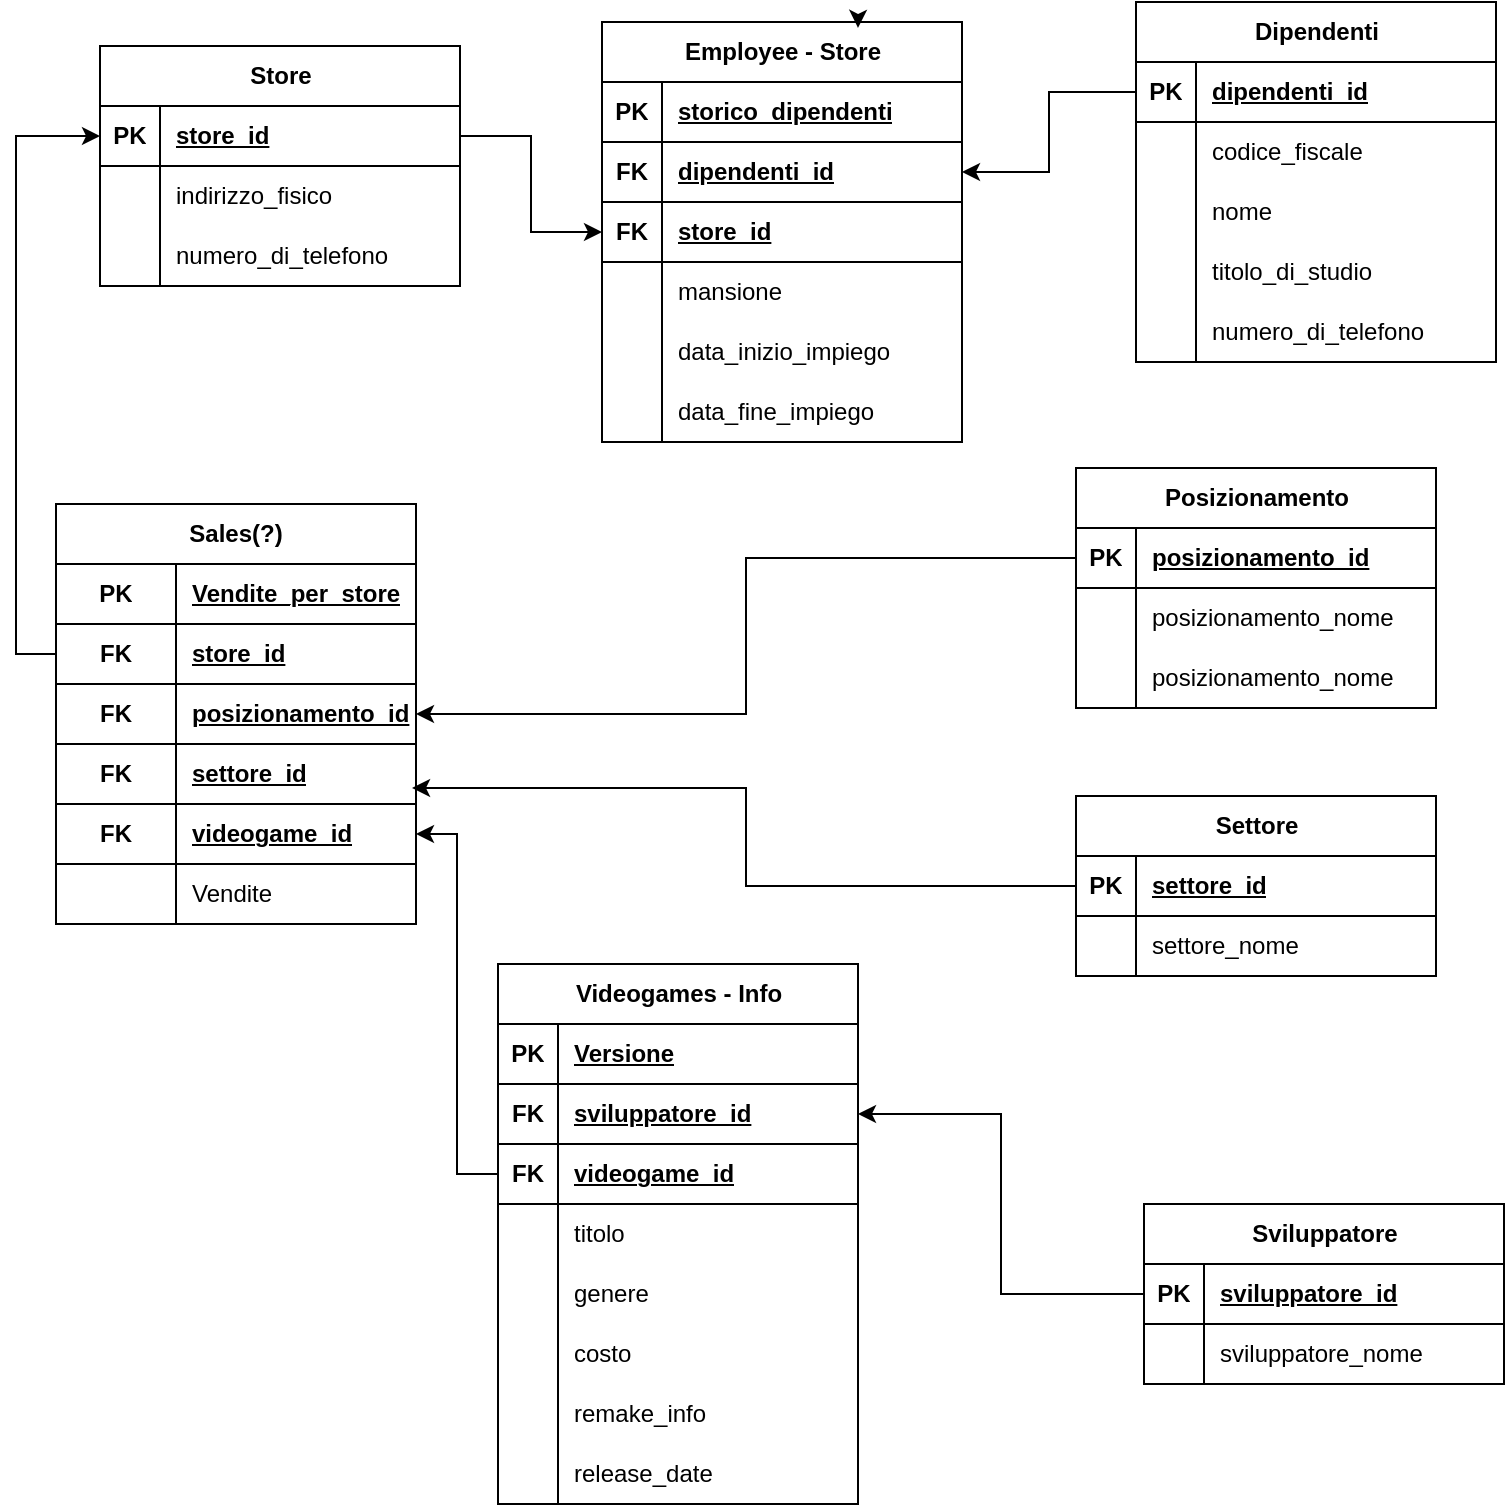 <mxfile version="23.1.0" type="device" pages="3">
  <diagram id="R2lEEEUBdFMjLlhIrx00" name="Database_videogiochi">
    <mxGraphModel dx="880" dy="434" grid="0" gridSize="10" guides="1" tooltips="1" connect="1" arrows="1" fold="1" page="1" pageScale="1" pageWidth="850" pageHeight="1100" math="0" shadow="0" extFonts="Permanent Marker^https://fonts.googleapis.com/css?family=Permanent+Marker">
      <root>
        <mxCell id="0" />
        <mxCell id="1" parent="0" />
        <mxCell id="c_0wIwsJuTjW3hS8CqI_-3" value="Store" style="shape=table;startSize=30;container=1;collapsible=1;childLayout=tableLayout;fixedRows=1;rowLines=0;fontStyle=1;align=center;resizeLast=1;html=1;" parent="1" vertex="1">
          <mxGeometry x="105" y="54" width="180" height="120" as="geometry" />
        </mxCell>
        <mxCell id="c_0wIwsJuTjW3hS8CqI_-4" value="" style="shape=tableRow;horizontal=0;startSize=0;swimlaneHead=0;swimlaneBody=0;fillColor=none;collapsible=0;dropTarget=0;points=[[0,0.5],[1,0.5]];portConstraint=eastwest;top=0;left=0;right=0;bottom=1;" parent="c_0wIwsJuTjW3hS8CqI_-3" vertex="1">
          <mxGeometry y="30" width="180" height="30" as="geometry" />
        </mxCell>
        <mxCell id="c_0wIwsJuTjW3hS8CqI_-5" value="PK" style="shape=partialRectangle;connectable=0;fillColor=none;top=0;left=0;bottom=0;right=0;fontStyle=1;overflow=hidden;whiteSpace=wrap;html=1;" parent="c_0wIwsJuTjW3hS8CqI_-4" vertex="1">
          <mxGeometry width="30" height="30" as="geometry">
            <mxRectangle width="30" height="30" as="alternateBounds" />
          </mxGeometry>
        </mxCell>
        <mxCell id="c_0wIwsJuTjW3hS8CqI_-6" value="store_id" style="shape=partialRectangle;connectable=0;fillColor=none;top=0;left=0;bottom=0;right=0;align=left;spacingLeft=6;fontStyle=5;overflow=hidden;whiteSpace=wrap;html=1;" parent="c_0wIwsJuTjW3hS8CqI_-4" vertex="1">
          <mxGeometry x="30" width="150" height="30" as="geometry">
            <mxRectangle width="150" height="30" as="alternateBounds" />
          </mxGeometry>
        </mxCell>
        <mxCell id="c_0wIwsJuTjW3hS8CqI_-7" value="" style="shape=tableRow;horizontal=0;startSize=0;swimlaneHead=0;swimlaneBody=0;fillColor=none;collapsible=0;dropTarget=0;points=[[0,0.5],[1,0.5]];portConstraint=eastwest;top=0;left=0;right=0;bottom=0;" parent="c_0wIwsJuTjW3hS8CqI_-3" vertex="1">
          <mxGeometry y="60" width="180" height="30" as="geometry" />
        </mxCell>
        <mxCell id="c_0wIwsJuTjW3hS8CqI_-8" value="" style="shape=partialRectangle;connectable=0;fillColor=none;top=0;left=0;bottom=0;right=0;editable=1;overflow=hidden;whiteSpace=wrap;html=1;" parent="c_0wIwsJuTjW3hS8CqI_-7" vertex="1">
          <mxGeometry width="30" height="30" as="geometry">
            <mxRectangle width="30" height="30" as="alternateBounds" />
          </mxGeometry>
        </mxCell>
        <mxCell id="c_0wIwsJuTjW3hS8CqI_-9" value="indirizzo_fisico" style="shape=partialRectangle;connectable=0;fillColor=none;top=0;left=0;bottom=0;right=0;align=left;spacingLeft=6;overflow=hidden;whiteSpace=wrap;html=1;" parent="c_0wIwsJuTjW3hS8CqI_-7" vertex="1">
          <mxGeometry x="30" width="150" height="30" as="geometry">
            <mxRectangle width="150" height="30" as="alternateBounds" />
          </mxGeometry>
        </mxCell>
        <mxCell id="c_0wIwsJuTjW3hS8CqI_-10" value="" style="shape=tableRow;horizontal=0;startSize=0;swimlaneHead=0;swimlaneBody=0;fillColor=none;collapsible=0;dropTarget=0;points=[[0,0.5],[1,0.5]];portConstraint=eastwest;top=0;left=0;right=0;bottom=0;" parent="c_0wIwsJuTjW3hS8CqI_-3" vertex="1">
          <mxGeometry y="90" width="180" height="30" as="geometry" />
        </mxCell>
        <mxCell id="c_0wIwsJuTjW3hS8CqI_-11" value="" style="shape=partialRectangle;connectable=0;fillColor=none;top=0;left=0;bottom=0;right=0;editable=1;overflow=hidden;whiteSpace=wrap;html=1;" parent="c_0wIwsJuTjW3hS8CqI_-10" vertex="1">
          <mxGeometry width="30" height="30" as="geometry">
            <mxRectangle width="30" height="30" as="alternateBounds" />
          </mxGeometry>
        </mxCell>
        <mxCell id="c_0wIwsJuTjW3hS8CqI_-12" value="numero_di_telefono" style="shape=partialRectangle;connectable=0;fillColor=none;top=0;left=0;bottom=0;right=0;align=left;spacingLeft=6;overflow=hidden;whiteSpace=wrap;html=1;" parent="c_0wIwsJuTjW3hS8CqI_-10" vertex="1">
          <mxGeometry x="30" width="150" height="30" as="geometry">
            <mxRectangle width="150" height="30" as="alternateBounds" />
          </mxGeometry>
        </mxCell>
        <mxCell id="c_0wIwsJuTjW3hS8CqI_-16" value="Dipendenti" style="shape=table;startSize=30;container=1;collapsible=1;childLayout=tableLayout;fixedRows=1;rowLines=0;fontStyle=1;align=center;resizeLast=1;html=1;" parent="1" vertex="1">
          <mxGeometry x="623" y="32" width="180" height="180" as="geometry" />
        </mxCell>
        <mxCell id="c_0wIwsJuTjW3hS8CqI_-17" value="" style="shape=tableRow;horizontal=0;startSize=0;swimlaneHead=0;swimlaneBody=0;fillColor=none;collapsible=0;dropTarget=0;points=[[0,0.5],[1,0.5]];portConstraint=eastwest;top=0;left=0;right=0;bottom=1;" parent="c_0wIwsJuTjW3hS8CqI_-16" vertex="1">
          <mxGeometry y="30" width="180" height="30" as="geometry" />
        </mxCell>
        <mxCell id="c_0wIwsJuTjW3hS8CqI_-18" value="PK" style="shape=partialRectangle;connectable=0;fillColor=none;top=0;left=0;bottom=0;right=0;fontStyle=1;overflow=hidden;whiteSpace=wrap;html=1;" parent="c_0wIwsJuTjW3hS8CqI_-17" vertex="1">
          <mxGeometry width="30" height="30" as="geometry">
            <mxRectangle width="30" height="30" as="alternateBounds" />
          </mxGeometry>
        </mxCell>
        <mxCell id="c_0wIwsJuTjW3hS8CqI_-19" value="dipendenti_id" style="shape=partialRectangle;connectable=0;fillColor=none;top=0;left=0;bottom=0;right=0;align=left;spacingLeft=6;fontStyle=5;overflow=hidden;whiteSpace=wrap;html=1;" parent="c_0wIwsJuTjW3hS8CqI_-17" vertex="1">
          <mxGeometry x="30" width="150" height="30" as="geometry">
            <mxRectangle width="150" height="30" as="alternateBounds" />
          </mxGeometry>
        </mxCell>
        <mxCell id="c_0wIwsJuTjW3hS8CqI_-42" style="shape=tableRow;horizontal=0;startSize=0;swimlaneHead=0;swimlaneBody=0;fillColor=none;collapsible=0;dropTarget=0;points=[[0,0.5],[1,0.5]];portConstraint=eastwest;top=0;left=0;right=0;bottom=0;" parent="c_0wIwsJuTjW3hS8CqI_-16" vertex="1">
          <mxGeometry y="60" width="180" height="30" as="geometry" />
        </mxCell>
        <mxCell id="c_0wIwsJuTjW3hS8CqI_-43" style="shape=partialRectangle;connectable=0;fillColor=none;top=0;left=0;bottom=0;right=0;editable=1;overflow=hidden;whiteSpace=wrap;html=1;" parent="c_0wIwsJuTjW3hS8CqI_-42" vertex="1">
          <mxGeometry width="30" height="30" as="geometry">
            <mxRectangle width="30" height="30" as="alternateBounds" />
          </mxGeometry>
        </mxCell>
        <mxCell id="c_0wIwsJuTjW3hS8CqI_-44" value="codice_fiscale" style="shape=partialRectangle;connectable=0;fillColor=none;top=0;left=0;bottom=0;right=0;align=left;spacingLeft=6;overflow=hidden;whiteSpace=wrap;html=1;" parent="c_0wIwsJuTjW3hS8CqI_-42" vertex="1">
          <mxGeometry x="30" width="150" height="30" as="geometry">
            <mxRectangle width="150" height="30" as="alternateBounds" />
          </mxGeometry>
        </mxCell>
        <mxCell id="c_0wIwsJuTjW3hS8CqI_-20" value="" style="shape=tableRow;horizontal=0;startSize=0;swimlaneHead=0;swimlaneBody=0;fillColor=none;collapsible=0;dropTarget=0;points=[[0,0.5],[1,0.5]];portConstraint=eastwest;top=0;left=0;right=0;bottom=0;" parent="c_0wIwsJuTjW3hS8CqI_-16" vertex="1">
          <mxGeometry y="90" width="180" height="30" as="geometry" />
        </mxCell>
        <mxCell id="c_0wIwsJuTjW3hS8CqI_-21" value="" style="shape=partialRectangle;connectable=0;fillColor=none;top=0;left=0;bottom=0;right=0;editable=1;overflow=hidden;whiteSpace=wrap;html=1;" parent="c_0wIwsJuTjW3hS8CqI_-20" vertex="1">
          <mxGeometry width="30" height="30" as="geometry">
            <mxRectangle width="30" height="30" as="alternateBounds" />
          </mxGeometry>
        </mxCell>
        <mxCell id="c_0wIwsJuTjW3hS8CqI_-22" value="nome" style="shape=partialRectangle;connectable=0;fillColor=none;top=0;left=0;bottom=0;right=0;align=left;spacingLeft=6;overflow=hidden;whiteSpace=wrap;html=1;" parent="c_0wIwsJuTjW3hS8CqI_-20" vertex="1">
          <mxGeometry x="30" width="150" height="30" as="geometry">
            <mxRectangle width="150" height="30" as="alternateBounds" />
          </mxGeometry>
        </mxCell>
        <mxCell id="c_0wIwsJuTjW3hS8CqI_-23" value="" style="shape=tableRow;horizontal=0;startSize=0;swimlaneHead=0;swimlaneBody=0;fillColor=none;collapsible=0;dropTarget=0;points=[[0,0.5],[1,0.5]];portConstraint=eastwest;top=0;left=0;right=0;bottom=0;" parent="c_0wIwsJuTjW3hS8CqI_-16" vertex="1">
          <mxGeometry y="120" width="180" height="30" as="geometry" />
        </mxCell>
        <mxCell id="c_0wIwsJuTjW3hS8CqI_-24" value="" style="shape=partialRectangle;connectable=0;fillColor=none;top=0;left=0;bottom=0;right=0;editable=1;overflow=hidden;whiteSpace=wrap;html=1;" parent="c_0wIwsJuTjW3hS8CqI_-23" vertex="1">
          <mxGeometry width="30" height="30" as="geometry">
            <mxRectangle width="30" height="30" as="alternateBounds" />
          </mxGeometry>
        </mxCell>
        <mxCell id="c_0wIwsJuTjW3hS8CqI_-25" value="titolo_di_studio" style="shape=partialRectangle;connectable=0;fillColor=none;top=0;left=0;bottom=0;right=0;align=left;spacingLeft=6;overflow=hidden;whiteSpace=wrap;html=1;" parent="c_0wIwsJuTjW3hS8CqI_-23" vertex="1">
          <mxGeometry x="30" width="150" height="30" as="geometry">
            <mxRectangle width="150" height="30" as="alternateBounds" />
          </mxGeometry>
        </mxCell>
        <mxCell id="c_0wIwsJuTjW3hS8CqI_-26" value="" style="shape=tableRow;horizontal=0;startSize=0;swimlaneHead=0;swimlaneBody=0;fillColor=none;collapsible=0;dropTarget=0;points=[[0,0.5],[1,0.5]];portConstraint=eastwest;top=0;left=0;right=0;bottom=0;" parent="c_0wIwsJuTjW3hS8CqI_-16" vertex="1">
          <mxGeometry y="150" width="180" height="30" as="geometry" />
        </mxCell>
        <mxCell id="c_0wIwsJuTjW3hS8CqI_-27" value="" style="shape=partialRectangle;connectable=0;fillColor=none;top=0;left=0;bottom=0;right=0;editable=1;overflow=hidden;whiteSpace=wrap;html=1;" parent="c_0wIwsJuTjW3hS8CqI_-26" vertex="1">
          <mxGeometry width="30" height="30" as="geometry">
            <mxRectangle width="30" height="30" as="alternateBounds" />
          </mxGeometry>
        </mxCell>
        <mxCell id="c_0wIwsJuTjW3hS8CqI_-28" value="numero_di_telefono" style="shape=partialRectangle;connectable=0;fillColor=none;top=0;left=0;bottom=0;right=0;align=left;spacingLeft=6;overflow=hidden;whiteSpace=wrap;html=1;" parent="c_0wIwsJuTjW3hS8CqI_-26" vertex="1">
          <mxGeometry x="30" width="150" height="30" as="geometry">
            <mxRectangle width="150" height="30" as="alternateBounds" />
          </mxGeometry>
        </mxCell>
        <mxCell id="c_0wIwsJuTjW3hS8CqI_-45" value="Employee - Store" style="shape=table;startSize=30;container=1;collapsible=1;childLayout=tableLayout;fixedRows=1;rowLines=0;fontStyle=1;align=center;resizeLast=1;html=1;" parent="1" vertex="1">
          <mxGeometry x="356" y="42" width="180" height="210" as="geometry" />
        </mxCell>
        <mxCell id="c_0wIwsJuTjW3hS8CqI_-67" value="" style="shape=tableRow;horizontal=0;startSize=0;swimlaneHead=0;swimlaneBody=0;fillColor=none;collapsible=0;dropTarget=0;points=[[0,0.5],[1,0.5]];portConstraint=eastwest;top=0;left=0;right=0;bottom=1;" parent="c_0wIwsJuTjW3hS8CqI_-45" vertex="1">
          <mxGeometry y="30" width="180" height="30" as="geometry" />
        </mxCell>
        <mxCell id="c_0wIwsJuTjW3hS8CqI_-68" value="PK" style="shape=partialRectangle;connectable=0;fillColor=none;top=0;left=0;bottom=0;right=0;fontStyle=1;overflow=hidden;whiteSpace=wrap;html=1;" parent="c_0wIwsJuTjW3hS8CqI_-67" vertex="1">
          <mxGeometry width="30" height="30" as="geometry">
            <mxRectangle width="30" height="30" as="alternateBounds" />
          </mxGeometry>
        </mxCell>
        <mxCell id="c_0wIwsJuTjW3hS8CqI_-69" value="storico_dipendenti" style="shape=partialRectangle;connectable=0;fillColor=none;top=0;left=0;bottom=0;right=0;align=left;spacingLeft=6;fontStyle=5;overflow=hidden;whiteSpace=wrap;html=1;" parent="c_0wIwsJuTjW3hS8CqI_-67" vertex="1">
          <mxGeometry x="30" width="150" height="30" as="geometry">
            <mxRectangle width="150" height="30" as="alternateBounds" />
          </mxGeometry>
        </mxCell>
        <mxCell id="c_0wIwsJuTjW3hS8CqI_-46" value="" style="shape=tableRow;horizontal=0;startSize=0;swimlaneHead=0;swimlaneBody=0;fillColor=none;collapsible=0;dropTarget=0;points=[[0,0.5],[1,0.5]];portConstraint=eastwest;top=0;left=0;right=0;bottom=1;" parent="c_0wIwsJuTjW3hS8CqI_-45" vertex="1">
          <mxGeometry y="60" width="180" height="30" as="geometry" />
        </mxCell>
        <mxCell id="c_0wIwsJuTjW3hS8CqI_-47" value="FK" style="shape=partialRectangle;connectable=0;fillColor=none;top=0;left=0;bottom=0;right=0;fontStyle=1;overflow=hidden;whiteSpace=wrap;html=1;" parent="c_0wIwsJuTjW3hS8CqI_-46" vertex="1">
          <mxGeometry width="30" height="30" as="geometry">
            <mxRectangle width="30" height="30" as="alternateBounds" />
          </mxGeometry>
        </mxCell>
        <mxCell id="c_0wIwsJuTjW3hS8CqI_-48" value="dipendenti_id" style="shape=partialRectangle;connectable=0;fillColor=none;top=0;left=0;bottom=0;right=0;align=left;spacingLeft=6;fontStyle=5;overflow=hidden;whiteSpace=wrap;html=1;" parent="c_0wIwsJuTjW3hS8CqI_-46" vertex="1">
          <mxGeometry x="30" width="150" height="30" as="geometry">
            <mxRectangle width="150" height="30" as="alternateBounds" />
          </mxGeometry>
        </mxCell>
        <mxCell id="c_0wIwsJuTjW3hS8CqI_-58" value="" style="shape=tableRow;horizontal=0;startSize=0;swimlaneHead=0;swimlaneBody=0;fillColor=none;collapsible=0;dropTarget=0;points=[[0,0.5],[1,0.5]];portConstraint=eastwest;top=0;left=0;right=0;bottom=1;" parent="c_0wIwsJuTjW3hS8CqI_-45" vertex="1">
          <mxGeometry y="90" width="180" height="30" as="geometry" />
        </mxCell>
        <mxCell id="c_0wIwsJuTjW3hS8CqI_-59" value="FK" style="shape=partialRectangle;connectable=0;fillColor=none;top=0;left=0;bottom=0;right=0;fontStyle=1;overflow=hidden;whiteSpace=wrap;html=1;" parent="c_0wIwsJuTjW3hS8CqI_-58" vertex="1">
          <mxGeometry width="30" height="30" as="geometry">
            <mxRectangle width="30" height="30" as="alternateBounds" />
          </mxGeometry>
        </mxCell>
        <mxCell id="c_0wIwsJuTjW3hS8CqI_-60" value="store_id" style="shape=partialRectangle;connectable=0;fillColor=none;top=0;left=0;bottom=0;right=0;align=left;spacingLeft=6;fontStyle=5;overflow=hidden;whiteSpace=wrap;html=1;" parent="c_0wIwsJuTjW3hS8CqI_-58" vertex="1">
          <mxGeometry x="30" width="150" height="30" as="geometry">
            <mxRectangle width="150" height="30" as="alternateBounds" />
          </mxGeometry>
        </mxCell>
        <mxCell id="c_0wIwsJuTjW3hS8CqI_-49" value="" style="shape=tableRow;horizontal=0;startSize=0;swimlaneHead=0;swimlaneBody=0;fillColor=none;collapsible=0;dropTarget=0;points=[[0,0.5],[1,0.5]];portConstraint=eastwest;top=0;left=0;right=0;bottom=0;" parent="c_0wIwsJuTjW3hS8CqI_-45" vertex="1">
          <mxGeometry y="120" width="180" height="30" as="geometry" />
        </mxCell>
        <mxCell id="c_0wIwsJuTjW3hS8CqI_-50" value="" style="shape=partialRectangle;connectable=0;fillColor=none;top=0;left=0;bottom=0;right=0;editable=1;overflow=hidden;whiteSpace=wrap;html=1;" parent="c_0wIwsJuTjW3hS8CqI_-49" vertex="1">
          <mxGeometry width="30" height="30" as="geometry">
            <mxRectangle width="30" height="30" as="alternateBounds" />
          </mxGeometry>
        </mxCell>
        <mxCell id="c_0wIwsJuTjW3hS8CqI_-51" value="mansione" style="shape=partialRectangle;connectable=0;fillColor=none;top=0;left=0;bottom=0;right=0;align=left;spacingLeft=6;overflow=hidden;whiteSpace=wrap;html=1;" parent="c_0wIwsJuTjW3hS8CqI_-49" vertex="1">
          <mxGeometry x="30" width="150" height="30" as="geometry">
            <mxRectangle width="150" height="30" as="alternateBounds" />
          </mxGeometry>
        </mxCell>
        <mxCell id="c_0wIwsJuTjW3hS8CqI_-52" value="" style="shape=tableRow;horizontal=0;startSize=0;swimlaneHead=0;swimlaneBody=0;fillColor=none;collapsible=0;dropTarget=0;points=[[0,0.5],[1,0.5]];portConstraint=eastwest;top=0;left=0;right=0;bottom=0;" parent="c_0wIwsJuTjW3hS8CqI_-45" vertex="1">
          <mxGeometry y="150" width="180" height="30" as="geometry" />
        </mxCell>
        <mxCell id="c_0wIwsJuTjW3hS8CqI_-53" value="" style="shape=partialRectangle;connectable=0;fillColor=none;top=0;left=0;bottom=0;right=0;editable=1;overflow=hidden;whiteSpace=wrap;html=1;" parent="c_0wIwsJuTjW3hS8CqI_-52" vertex="1">
          <mxGeometry width="30" height="30" as="geometry">
            <mxRectangle width="30" height="30" as="alternateBounds" />
          </mxGeometry>
        </mxCell>
        <mxCell id="c_0wIwsJuTjW3hS8CqI_-54" value="data_inizio_impiego" style="shape=partialRectangle;connectable=0;fillColor=none;top=0;left=0;bottom=0;right=0;align=left;spacingLeft=6;overflow=hidden;whiteSpace=wrap;html=1;" parent="c_0wIwsJuTjW3hS8CqI_-52" vertex="1">
          <mxGeometry x="30" width="150" height="30" as="geometry">
            <mxRectangle width="150" height="30" as="alternateBounds" />
          </mxGeometry>
        </mxCell>
        <mxCell id="c_0wIwsJuTjW3hS8CqI_-55" value="" style="shape=tableRow;horizontal=0;startSize=0;swimlaneHead=0;swimlaneBody=0;fillColor=none;collapsible=0;dropTarget=0;points=[[0,0.5],[1,0.5]];portConstraint=eastwest;top=0;left=0;right=0;bottom=0;" parent="c_0wIwsJuTjW3hS8CqI_-45" vertex="1">
          <mxGeometry y="180" width="180" height="30" as="geometry" />
        </mxCell>
        <mxCell id="c_0wIwsJuTjW3hS8CqI_-56" value="" style="shape=partialRectangle;connectable=0;fillColor=none;top=0;left=0;bottom=0;right=0;editable=1;overflow=hidden;whiteSpace=wrap;html=1;" parent="c_0wIwsJuTjW3hS8CqI_-55" vertex="1">
          <mxGeometry width="30" height="30" as="geometry">
            <mxRectangle width="30" height="30" as="alternateBounds" />
          </mxGeometry>
        </mxCell>
        <mxCell id="c_0wIwsJuTjW3hS8CqI_-57" value="data_fine_impiego" style="shape=partialRectangle;connectable=0;fillColor=none;top=0;left=0;bottom=0;right=0;align=left;spacingLeft=6;overflow=hidden;whiteSpace=wrap;html=1;" parent="c_0wIwsJuTjW3hS8CqI_-55" vertex="1">
          <mxGeometry x="30" width="150" height="30" as="geometry">
            <mxRectangle width="150" height="30" as="alternateBounds" />
          </mxGeometry>
        </mxCell>
        <mxCell id="c_0wIwsJuTjW3hS8CqI_-71" style="edgeStyle=orthogonalEdgeStyle;rounded=0;orthogonalLoop=1;jettySize=auto;html=1;exitX=1;exitY=0.5;exitDx=0;exitDy=0;entryX=0;entryY=0.5;entryDx=0;entryDy=0;" parent="1" source="c_0wIwsJuTjW3hS8CqI_-4" target="c_0wIwsJuTjW3hS8CqI_-58" edge="1">
          <mxGeometry relative="1" as="geometry" />
        </mxCell>
        <mxCell id="c_0wIwsJuTjW3hS8CqI_-72" style="edgeStyle=orthogonalEdgeStyle;rounded=0;orthogonalLoop=1;jettySize=auto;html=1;exitX=0.5;exitY=0;exitDx=0;exitDy=0;entryX=0.711;entryY=0.014;entryDx=0;entryDy=0;entryPerimeter=0;" parent="1" source="c_0wIwsJuTjW3hS8CqI_-45" target="c_0wIwsJuTjW3hS8CqI_-45" edge="1">
          <mxGeometry relative="1" as="geometry" />
        </mxCell>
        <mxCell id="c_0wIwsJuTjW3hS8CqI_-73" style="edgeStyle=orthogonalEdgeStyle;rounded=0;orthogonalLoop=1;jettySize=auto;html=1;exitX=0;exitY=0.5;exitDx=0;exitDy=0;entryX=1;entryY=0.5;entryDx=0;entryDy=0;" parent="1" source="c_0wIwsJuTjW3hS8CqI_-17" target="c_0wIwsJuTjW3hS8CqI_-46" edge="1">
          <mxGeometry relative="1" as="geometry" />
        </mxCell>
        <mxCell id="c_0wIwsJuTjW3hS8CqI_-74" value="Sviluppatore" style="shape=table;startSize=30;container=1;collapsible=1;childLayout=tableLayout;fixedRows=1;rowLines=0;fontStyle=1;align=center;resizeLast=1;html=1;" parent="1" vertex="1">
          <mxGeometry x="627" y="633" width="180" height="90" as="geometry" />
        </mxCell>
        <mxCell id="c_0wIwsJuTjW3hS8CqI_-75" value="" style="shape=tableRow;horizontal=0;startSize=0;swimlaneHead=0;swimlaneBody=0;fillColor=none;collapsible=0;dropTarget=0;points=[[0,0.5],[1,0.5]];portConstraint=eastwest;top=0;left=0;right=0;bottom=1;" parent="c_0wIwsJuTjW3hS8CqI_-74" vertex="1">
          <mxGeometry y="30" width="180" height="30" as="geometry" />
        </mxCell>
        <mxCell id="c_0wIwsJuTjW3hS8CqI_-76" value="PK" style="shape=partialRectangle;connectable=0;fillColor=none;top=0;left=0;bottom=0;right=0;fontStyle=1;overflow=hidden;whiteSpace=wrap;html=1;" parent="c_0wIwsJuTjW3hS8CqI_-75" vertex="1">
          <mxGeometry width="30" height="30" as="geometry">
            <mxRectangle width="30" height="30" as="alternateBounds" />
          </mxGeometry>
        </mxCell>
        <mxCell id="c_0wIwsJuTjW3hS8CqI_-77" value="sviluppatore_id" style="shape=partialRectangle;connectable=0;fillColor=none;top=0;left=0;bottom=0;right=0;align=left;spacingLeft=6;fontStyle=5;overflow=hidden;whiteSpace=wrap;html=1;" parent="c_0wIwsJuTjW3hS8CqI_-75" vertex="1">
          <mxGeometry x="30" width="150" height="30" as="geometry">
            <mxRectangle width="150" height="30" as="alternateBounds" />
          </mxGeometry>
        </mxCell>
        <mxCell id="c_0wIwsJuTjW3hS8CqI_-78" value="" style="shape=tableRow;horizontal=0;startSize=0;swimlaneHead=0;swimlaneBody=0;fillColor=none;collapsible=0;dropTarget=0;points=[[0,0.5],[1,0.5]];portConstraint=eastwest;top=0;left=0;right=0;bottom=0;" parent="c_0wIwsJuTjW3hS8CqI_-74" vertex="1">
          <mxGeometry y="60" width="180" height="30" as="geometry" />
        </mxCell>
        <mxCell id="c_0wIwsJuTjW3hS8CqI_-79" value="" style="shape=partialRectangle;connectable=0;fillColor=none;top=0;left=0;bottom=0;right=0;editable=1;overflow=hidden;whiteSpace=wrap;html=1;" parent="c_0wIwsJuTjW3hS8CqI_-78" vertex="1">
          <mxGeometry width="30" height="30" as="geometry">
            <mxRectangle width="30" height="30" as="alternateBounds" />
          </mxGeometry>
        </mxCell>
        <mxCell id="c_0wIwsJuTjW3hS8CqI_-80" value="sviluppatore_nome" style="shape=partialRectangle;connectable=0;fillColor=none;top=0;left=0;bottom=0;right=0;align=left;spacingLeft=6;overflow=hidden;whiteSpace=wrap;html=1;" parent="c_0wIwsJuTjW3hS8CqI_-78" vertex="1">
          <mxGeometry x="30" width="150" height="30" as="geometry">
            <mxRectangle width="150" height="30" as="alternateBounds" />
          </mxGeometry>
        </mxCell>
        <mxCell id="c_0wIwsJuTjW3hS8CqI_-166" value="Videogames - Info" style="shape=table;startSize=30;container=1;collapsible=1;childLayout=tableLayout;fixedRows=1;rowLines=0;fontStyle=1;align=center;resizeLast=1;html=1;" parent="1" vertex="1">
          <mxGeometry x="304" y="513" width="180" height="270" as="geometry" />
        </mxCell>
        <mxCell id="c_0wIwsJuTjW3hS8CqI_-167" value="" style="shape=tableRow;horizontal=0;startSize=0;swimlaneHead=0;swimlaneBody=0;fillColor=none;collapsible=0;dropTarget=0;points=[[0,0.5],[1,0.5]];portConstraint=eastwest;top=0;left=0;right=0;bottom=1;" parent="c_0wIwsJuTjW3hS8CqI_-166" vertex="1">
          <mxGeometry y="30" width="180" height="30" as="geometry" />
        </mxCell>
        <mxCell id="c_0wIwsJuTjW3hS8CqI_-168" value="PK" style="shape=partialRectangle;connectable=0;fillColor=none;top=0;left=0;bottom=0;right=0;fontStyle=1;overflow=hidden;whiteSpace=wrap;html=1;" parent="c_0wIwsJuTjW3hS8CqI_-167" vertex="1">
          <mxGeometry width="30" height="30" as="geometry">
            <mxRectangle width="30" height="30" as="alternateBounds" />
          </mxGeometry>
        </mxCell>
        <mxCell id="c_0wIwsJuTjW3hS8CqI_-169" value="Versione" style="shape=partialRectangle;connectable=0;fillColor=none;top=0;left=0;bottom=0;right=0;align=left;spacingLeft=6;fontStyle=5;overflow=hidden;whiteSpace=wrap;html=1;" parent="c_0wIwsJuTjW3hS8CqI_-167" vertex="1">
          <mxGeometry x="30" width="150" height="30" as="geometry">
            <mxRectangle width="150" height="30" as="alternateBounds" />
          </mxGeometry>
        </mxCell>
        <mxCell id="c_0wIwsJuTjW3hS8CqI_-170" value="" style="shape=tableRow;horizontal=0;startSize=0;swimlaneHead=0;swimlaneBody=0;fillColor=none;collapsible=0;dropTarget=0;points=[[0,0.5],[1,0.5]];portConstraint=eastwest;top=0;left=0;right=0;bottom=1;" parent="c_0wIwsJuTjW3hS8CqI_-166" vertex="1">
          <mxGeometry y="60" width="180" height="30" as="geometry" />
        </mxCell>
        <mxCell id="c_0wIwsJuTjW3hS8CqI_-171" value="FK" style="shape=partialRectangle;connectable=0;fillColor=none;top=0;left=0;bottom=0;right=0;fontStyle=1;overflow=hidden;whiteSpace=wrap;html=1;" parent="c_0wIwsJuTjW3hS8CqI_-170" vertex="1">
          <mxGeometry width="30" height="30" as="geometry">
            <mxRectangle width="30" height="30" as="alternateBounds" />
          </mxGeometry>
        </mxCell>
        <mxCell id="c_0wIwsJuTjW3hS8CqI_-172" value="sviluppatore_id" style="shape=partialRectangle;connectable=0;fillColor=none;top=0;left=0;bottom=0;right=0;align=left;spacingLeft=6;fontStyle=5;overflow=hidden;whiteSpace=wrap;html=1;" parent="c_0wIwsJuTjW3hS8CqI_-170" vertex="1">
          <mxGeometry x="30" width="150" height="30" as="geometry">
            <mxRectangle width="150" height="30" as="alternateBounds" />
          </mxGeometry>
        </mxCell>
        <mxCell id="c_0wIwsJuTjW3hS8CqI_-173" value="" style="shape=tableRow;horizontal=0;startSize=0;swimlaneHead=0;swimlaneBody=0;fillColor=none;collapsible=0;dropTarget=0;points=[[0,0.5],[1,0.5]];portConstraint=eastwest;top=0;left=0;right=0;bottom=1;" parent="c_0wIwsJuTjW3hS8CqI_-166" vertex="1">
          <mxGeometry y="90" width="180" height="30" as="geometry" />
        </mxCell>
        <mxCell id="c_0wIwsJuTjW3hS8CqI_-174" value="FK" style="shape=partialRectangle;connectable=0;fillColor=none;top=0;left=0;bottom=0;right=0;fontStyle=1;overflow=hidden;whiteSpace=wrap;html=1;" parent="c_0wIwsJuTjW3hS8CqI_-173" vertex="1">
          <mxGeometry width="30" height="30" as="geometry">
            <mxRectangle width="30" height="30" as="alternateBounds" />
          </mxGeometry>
        </mxCell>
        <mxCell id="c_0wIwsJuTjW3hS8CqI_-175" value="videogame_id" style="shape=partialRectangle;connectable=0;fillColor=none;top=0;left=0;bottom=0;right=0;align=left;spacingLeft=6;fontStyle=5;overflow=hidden;whiteSpace=wrap;html=1;" parent="c_0wIwsJuTjW3hS8CqI_-173" vertex="1">
          <mxGeometry x="30" width="150" height="30" as="geometry">
            <mxRectangle width="150" height="30" as="alternateBounds" />
          </mxGeometry>
        </mxCell>
        <mxCell id="c_0wIwsJuTjW3hS8CqI_-176" value="" style="shape=tableRow;horizontal=0;startSize=0;swimlaneHead=0;swimlaneBody=0;fillColor=none;collapsible=0;dropTarget=0;points=[[0,0.5],[1,0.5]];portConstraint=eastwest;top=0;left=0;right=0;bottom=0;" parent="c_0wIwsJuTjW3hS8CqI_-166" vertex="1">
          <mxGeometry y="120" width="180" height="30" as="geometry" />
        </mxCell>
        <mxCell id="c_0wIwsJuTjW3hS8CqI_-177" value="" style="shape=partialRectangle;connectable=0;fillColor=none;top=0;left=0;bottom=0;right=0;editable=1;overflow=hidden;whiteSpace=wrap;html=1;" parent="c_0wIwsJuTjW3hS8CqI_-176" vertex="1">
          <mxGeometry width="30" height="30" as="geometry">
            <mxRectangle width="30" height="30" as="alternateBounds" />
          </mxGeometry>
        </mxCell>
        <mxCell id="c_0wIwsJuTjW3hS8CqI_-178" value="titolo" style="shape=partialRectangle;connectable=0;fillColor=none;top=0;left=0;bottom=0;right=0;align=left;spacingLeft=6;overflow=hidden;whiteSpace=wrap;html=1;" parent="c_0wIwsJuTjW3hS8CqI_-176" vertex="1">
          <mxGeometry x="30" width="150" height="30" as="geometry">
            <mxRectangle width="150" height="30" as="alternateBounds" />
          </mxGeometry>
        </mxCell>
        <mxCell id="c_0wIwsJuTjW3hS8CqI_-202" style="shape=tableRow;horizontal=0;startSize=0;swimlaneHead=0;swimlaneBody=0;fillColor=none;collapsible=0;dropTarget=0;points=[[0,0.5],[1,0.5]];portConstraint=eastwest;top=0;left=0;right=0;bottom=0;" parent="c_0wIwsJuTjW3hS8CqI_-166" vertex="1">
          <mxGeometry y="150" width="180" height="30" as="geometry" />
        </mxCell>
        <mxCell id="c_0wIwsJuTjW3hS8CqI_-203" style="shape=partialRectangle;connectable=0;fillColor=none;top=0;left=0;bottom=0;right=0;editable=1;overflow=hidden;whiteSpace=wrap;html=1;" parent="c_0wIwsJuTjW3hS8CqI_-202" vertex="1">
          <mxGeometry width="30" height="30" as="geometry">
            <mxRectangle width="30" height="30" as="alternateBounds" />
          </mxGeometry>
        </mxCell>
        <mxCell id="c_0wIwsJuTjW3hS8CqI_-204" value="genere" style="shape=partialRectangle;connectable=0;fillColor=none;top=0;left=0;bottom=0;right=0;align=left;spacingLeft=6;overflow=hidden;whiteSpace=wrap;html=1;" parent="c_0wIwsJuTjW3hS8CqI_-202" vertex="1">
          <mxGeometry x="30" width="150" height="30" as="geometry">
            <mxRectangle width="150" height="30" as="alternateBounds" />
          </mxGeometry>
        </mxCell>
        <mxCell id="c_0wIwsJuTjW3hS8CqI_-179" value="" style="shape=tableRow;horizontal=0;startSize=0;swimlaneHead=0;swimlaneBody=0;fillColor=none;collapsible=0;dropTarget=0;points=[[0,0.5],[1,0.5]];portConstraint=eastwest;top=0;left=0;right=0;bottom=0;" parent="c_0wIwsJuTjW3hS8CqI_-166" vertex="1">
          <mxGeometry y="180" width="180" height="30" as="geometry" />
        </mxCell>
        <mxCell id="c_0wIwsJuTjW3hS8CqI_-180" value="" style="shape=partialRectangle;connectable=0;fillColor=none;top=0;left=0;bottom=0;right=0;editable=1;overflow=hidden;whiteSpace=wrap;html=1;" parent="c_0wIwsJuTjW3hS8CqI_-179" vertex="1">
          <mxGeometry width="30" height="30" as="geometry">
            <mxRectangle width="30" height="30" as="alternateBounds" />
          </mxGeometry>
        </mxCell>
        <mxCell id="c_0wIwsJuTjW3hS8CqI_-181" value="costo" style="shape=partialRectangle;connectable=0;fillColor=none;top=0;left=0;bottom=0;right=0;align=left;spacingLeft=6;overflow=hidden;whiteSpace=wrap;html=1;" parent="c_0wIwsJuTjW3hS8CqI_-179" vertex="1">
          <mxGeometry x="30" width="150" height="30" as="geometry">
            <mxRectangle width="150" height="30" as="alternateBounds" />
          </mxGeometry>
        </mxCell>
        <mxCell id="c_0wIwsJuTjW3hS8CqI_-182" value="" style="shape=tableRow;horizontal=0;startSize=0;swimlaneHead=0;swimlaneBody=0;fillColor=none;collapsible=0;dropTarget=0;points=[[0,0.5],[1,0.5]];portConstraint=eastwest;top=0;left=0;right=0;bottom=0;" parent="c_0wIwsJuTjW3hS8CqI_-166" vertex="1">
          <mxGeometry y="210" width="180" height="30" as="geometry" />
        </mxCell>
        <mxCell id="c_0wIwsJuTjW3hS8CqI_-183" value="" style="shape=partialRectangle;connectable=0;fillColor=none;top=0;left=0;bottom=0;right=0;editable=1;overflow=hidden;whiteSpace=wrap;html=1;" parent="c_0wIwsJuTjW3hS8CqI_-182" vertex="1">
          <mxGeometry width="30" height="30" as="geometry">
            <mxRectangle width="30" height="30" as="alternateBounds" />
          </mxGeometry>
        </mxCell>
        <mxCell id="c_0wIwsJuTjW3hS8CqI_-184" value="remake_info" style="shape=partialRectangle;connectable=0;fillColor=none;top=0;left=0;bottom=0;right=0;align=left;spacingLeft=6;overflow=hidden;whiteSpace=wrap;html=1;" parent="c_0wIwsJuTjW3hS8CqI_-182" vertex="1">
          <mxGeometry x="30" width="150" height="30" as="geometry">
            <mxRectangle width="150" height="30" as="alternateBounds" />
          </mxGeometry>
        </mxCell>
        <mxCell id="c_0wIwsJuTjW3hS8CqI_-185" style="shape=tableRow;horizontal=0;startSize=0;swimlaneHead=0;swimlaneBody=0;fillColor=none;collapsible=0;dropTarget=0;points=[[0,0.5],[1,0.5]];portConstraint=eastwest;top=0;left=0;right=0;bottom=0;" parent="c_0wIwsJuTjW3hS8CqI_-166" vertex="1">
          <mxGeometry y="240" width="180" height="30" as="geometry" />
        </mxCell>
        <mxCell id="c_0wIwsJuTjW3hS8CqI_-186" style="shape=partialRectangle;connectable=0;fillColor=none;top=0;left=0;bottom=0;right=0;editable=1;overflow=hidden;whiteSpace=wrap;html=1;" parent="c_0wIwsJuTjW3hS8CqI_-185" vertex="1">
          <mxGeometry width="30" height="30" as="geometry">
            <mxRectangle width="30" height="30" as="alternateBounds" />
          </mxGeometry>
        </mxCell>
        <mxCell id="c_0wIwsJuTjW3hS8CqI_-187" value="release_date" style="shape=partialRectangle;connectable=0;fillColor=none;top=0;left=0;bottom=0;right=0;align=left;spacingLeft=6;overflow=hidden;whiteSpace=wrap;html=1;" parent="c_0wIwsJuTjW3hS8CqI_-185" vertex="1">
          <mxGeometry x="30" width="150" height="30" as="geometry">
            <mxRectangle width="150" height="30" as="alternateBounds" />
          </mxGeometry>
        </mxCell>
        <mxCell id="c_0wIwsJuTjW3hS8CqI_-188" style="edgeStyle=orthogonalEdgeStyle;rounded=0;orthogonalLoop=1;jettySize=auto;html=1;exitX=0;exitY=0.5;exitDx=0;exitDy=0;" parent="1" source="c_0wIwsJuTjW3hS8CqI_-75" target="c_0wIwsJuTjW3hS8CqI_-170" edge="1">
          <mxGeometry relative="1" as="geometry" />
        </mxCell>
        <mxCell id="c_0wIwsJuTjW3hS8CqI_-205" value="Posizionamento" style="shape=table;startSize=30;container=1;collapsible=1;childLayout=tableLayout;fixedRows=1;rowLines=0;fontStyle=1;align=center;resizeLast=1;html=1;" parent="1" vertex="1">
          <mxGeometry x="593" y="265" width="180" height="120" as="geometry" />
        </mxCell>
        <mxCell id="c_0wIwsJuTjW3hS8CqI_-206" value="" style="shape=tableRow;horizontal=0;startSize=0;swimlaneHead=0;swimlaneBody=0;fillColor=none;collapsible=0;dropTarget=0;points=[[0,0.5],[1,0.5]];portConstraint=eastwest;top=0;left=0;right=0;bottom=1;" parent="c_0wIwsJuTjW3hS8CqI_-205" vertex="1">
          <mxGeometry y="30" width="180" height="30" as="geometry" />
        </mxCell>
        <mxCell id="c_0wIwsJuTjW3hS8CqI_-207" value="PK" style="shape=partialRectangle;connectable=0;fillColor=none;top=0;left=0;bottom=0;right=0;fontStyle=1;overflow=hidden;whiteSpace=wrap;html=1;" parent="c_0wIwsJuTjW3hS8CqI_-206" vertex="1">
          <mxGeometry width="30" height="30" as="geometry">
            <mxRectangle width="30" height="30" as="alternateBounds" />
          </mxGeometry>
        </mxCell>
        <mxCell id="c_0wIwsJuTjW3hS8CqI_-208" value="posizionamento_id" style="shape=partialRectangle;connectable=0;fillColor=none;top=0;left=0;bottom=0;right=0;align=left;spacingLeft=6;fontStyle=5;overflow=hidden;whiteSpace=wrap;html=1;" parent="c_0wIwsJuTjW3hS8CqI_-206" vertex="1">
          <mxGeometry x="30" width="150" height="30" as="geometry">
            <mxRectangle width="150" height="30" as="alternateBounds" />
          </mxGeometry>
        </mxCell>
        <mxCell id="c_0wIwsJuTjW3hS8CqI_-333" value="" style="shape=tableRow;horizontal=0;startSize=0;swimlaneHead=0;swimlaneBody=0;fillColor=none;collapsible=0;dropTarget=0;points=[[0,0.5],[1,0.5]];portConstraint=eastwest;top=0;left=0;right=0;bottom=0;" parent="c_0wIwsJuTjW3hS8CqI_-205" vertex="1">
          <mxGeometry y="60" width="180" height="30" as="geometry" />
        </mxCell>
        <mxCell id="c_0wIwsJuTjW3hS8CqI_-334" value="" style="shape=partialRectangle;connectable=0;fillColor=none;top=0;left=0;bottom=0;right=0;editable=1;overflow=hidden;whiteSpace=wrap;html=1;" parent="c_0wIwsJuTjW3hS8CqI_-333" vertex="1">
          <mxGeometry width="30" height="30" as="geometry">
            <mxRectangle width="30" height="30" as="alternateBounds" />
          </mxGeometry>
        </mxCell>
        <mxCell id="c_0wIwsJuTjW3hS8CqI_-335" value="posizionamento_nome" style="shape=partialRectangle;connectable=0;fillColor=none;top=0;left=0;bottom=0;right=0;align=left;spacingLeft=6;overflow=hidden;whiteSpace=wrap;html=1;" parent="c_0wIwsJuTjW3hS8CqI_-333" vertex="1">
          <mxGeometry x="30" width="150" height="30" as="geometry">
            <mxRectangle width="150" height="30" as="alternateBounds" />
          </mxGeometry>
        </mxCell>
        <mxCell id="c_0wIwsJuTjW3hS8CqI_-209" value="" style="shape=tableRow;horizontal=0;startSize=0;swimlaneHead=0;swimlaneBody=0;fillColor=none;collapsible=0;dropTarget=0;points=[[0,0.5],[1,0.5]];portConstraint=eastwest;top=0;left=0;right=0;bottom=0;" parent="c_0wIwsJuTjW3hS8CqI_-205" vertex="1">
          <mxGeometry y="90" width="180" height="30" as="geometry" />
        </mxCell>
        <mxCell id="c_0wIwsJuTjW3hS8CqI_-210" value="" style="shape=partialRectangle;connectable=0;fillColor=none;top=0;left=0;bottom=0;right=0;editable=1;overflow=hidden;whiteSpace=wrap;html=1;" parent="c_0wIwsJuTjW3hS8CqI_-209" vertex="1">
          <mxGeometry width="30" height="30" as="geometry">
            <mxRectangle width="30" height="30" as="alternateBounds" />
          </mxGeometry>
        </mxCell>
        <mxCell id="c_0wIwsJuTjW3hS8CqI_-211" value="posizionamento_nome" style="shape=partialRectangle;connectable=0;fillColor=none;top=0;left=0;bottom=0;right=0;align=left;spacingLeft=6;overflow=hidden;whiteSpace=wrap;html=1;" parent="c_0wIwsJuTjW3hS8CqI_-209" vertex="1">
          <mxGeometry x="30" width="150" height="30" as="geometry">
            <mxRectangle width="150" height="30" as="alternateBounds" />
          </mxGeometry>
        </mxCell>
        <mxCell id="c_0wIwsJuTjW3hS8CqI_-218" value="Settore" style="shape=table;startSize=30;container=1;collapsible=1;childLayout=tableLayout;fixedRows=1;rowLines=0;fontStyle=1;align=center;resizeLast=1;html=1;" parent="1" vertex="1">
          <mxGeometry x="593" y="429" width="180" height="90" as="geometry" />
        </mxCell>
        <mxCell id="c_0wIwsJuTjW3hS8CqI_-219" value="" style="shape=tableRow;horizontal=0;startSize=0;swimlaneHead=0;swimlaneBody=0;fillColor=none;collapsible=0;dropTarget=0;points=[[0,0.5],[1,0.5]];portConstraint=eastwest;top=0;left=0;right=0;bottom=1;" parent="c_0wIwsJuTjW3hS8CqI_-218" vertex="1">
          <mxGeometry y="30" width="180" height="30" as="geometry" />
        </mxCell>
        <mxCell id="c_0wIwsJuTjW3hS8CqI_-220" value="PK" style="shape=partialRectangle;connectable=0;fillColor=none;top=0;left=0;bottom=0;right=0;fontStyle=1;overflow=hidden;whiteSpace=wrap;html=1;" parent="c_0wIwsJuTjW3hS8CqI_-219" vertex="1">
          <mxGeometry width="30" height="30" as="geometry">
            <mxRectangle width="30" height="30" as="alternateBounds" />
          </mxGeometry>
        </mxCell>
        <mxCell id="c_0wIwsJuTjW3hS8CqI_-221" value="settore_id" style="shape=partialRectangle;connectable=0;fillColor=none;top=0;left=0;bottom=0;right=0;align=left;spacingLeft=6;fontStyle=5;overflow=hidden;whiteSpace=wrap;html=1;" parent="c_0wIwsJuTjW3hS8CqI_-219" vertex="1">
          <mxGeometry x="30" width="150" height="30" as="geometry">
            <mxRectangle width="150" height="30" as="alternateBounds" />
          </mxGeometry>
        </mxCell>
        <mxCell id="c_0wIwsJuTjW3hS8CqI_-222" value="" style="shape=tableRow;horizontal=0;startSize=0;swimlaneHead=0;swimlaneBody=0;fillColor=none;collapsible=0;dropTarget=0;points=[[0,0.5],[1,0.5]];portConstraint=eastwest;top=0;left=0;right=0;bottom=0;" parent="c_0wIwsJuTjW3hS8CqI_-218" vertex="1">
          <mxGeometry y="60" width="180" height="30" as="geometry" />
        </mxCell>
        <mxCell id="c_0wIwsJuTjW3hS8CqI_-223" value="" style="shape=partialRectangle;connectable=0;fillColor=none;top=0;left=0;bottom=0;right=0;editable=1;overflow=hidden;whiteSpace=wrap;html=1;" parent="c_0wIwsJuTjW3hS8CqI_-222" vertex="1">
          <mxGeometry width="30" height="30" as="geometry">
            <mxRectangle width="30" height="30" as="alternateBounds" />
          </mxGeometry>
        </mxCell>
        <mxCell id="c_0wIwsJuTjW3hS8CqI_-224" value="settore_nome" style="shape=partialRectangle;connectable=0;fillColor=none;top=0;left=0;bottom=0;right=0;align=left;spacingLeft=6;overflow=hidden;whiteSpace=wrap;html=1;" parent="c_0wIwsJuTjW3hS8CqI_-222" vertex="1">
          <mxGeometry x="30" width="150" height="30" as="geometry">
            <mxRectangle width="150" height="30" as="alternateBounds" />
          </mxGeometry>
        </mxCell>
        <mxCell id="c_0wIwsJuTjW3hS8CqI_-274" value="Sales(?)" style="shape=table;startSize=30;container=1;collapsible=1;childLayout=tableLayout;fixedRows=1;rowLines=0;fontStyle=1;align=center;resizeLast=1;html=1;whiteSpace=wrap;" parent="1" vertex="1">
          <mxGeometry x="83" y="283" width="180" height="210" as="geometry" />
        </mxCell>
        <mxCell id="c_0wIwsJuTjW3hS8CqI_-275" value="" style="shape=tableRow;horizontal=0;startSize=0;swimlaneHead=0;swimlaneBody=0;fillColor=none;collapsible=0;dropTarget=0;points=[[0,0.5],[1,0.5]];portConstraint=eastwest;top=0;left=0;right=0;bottom=0;html=1;" parent="c_0wIwsJuTjW3hS8CqI_-274" vertex="1">
          <mxGeometry y="30" width="180" height="30" as="geometry" />
        </mxCell>
        <mxCell id="c_0wIwsJuTjW3hS8CqI_-276" value="PK" style="shape=partialRectangle;connectable=0;fillColor=none;top=1;left=0;bottom=1;right=0;fontStyle=1;overflow=hidden;html=1;whiteSpace=wrap;" parent="c_0wIwsJuTjW3hS8CqI_-275" vertex="1">
          <mxGeometry width="60" height="30" as="geometry">
            <mxRectangle width="60" height="30" as="alternateBounds" />
          </mxGeometry>
        </mxCell>
        <mxCell id="c_0wIwsJuTjW3hS8CqI_-277" value="Vendite_per_store" style="shape=partialRectangle;connectable=0;fillColor=none;top=1;left=0;bottom=1;right=0;align=left;spacingLeft=6;fontStyle=5;overflow=hidden;html=1;whiteSpace=wrap;" parent="c_0wIwsJuTjW3hS8CqI_-275" vertex="1">
          <mxGeometry x="60" width="120" height="30" as="geometry">
            <mxRectangle width="120" height="30" as="alternateBounds" />
          </mxGeometry>
        </mxCell>
        <mxCell id="c_0wIwsJuTjW3hS8CqI_-306" value="" style="shape=tableRow;horizontal=0;startSize=0;swimlaneHead=0;swimlaneBody=0;fillColor=none;collapsible=0;dropTarget=0;points=[[0,0.5],[1,0.5]];portConstraint=eastwest;top=0;left=0;right=0;bottom=0;html=1;" parent="c_0wIwsJuTjW3hS8CqI_-274" vertex="1">
          <mxGeometry y="60" width="180" height="30" as="geometry" />
        </mxCell>
        <mxCell id="c_0wIwsJuTjW3hS8CqI_-307" value="FK" style="shape=partialRectangle;connectable=0;fillColor=none;top=1;left=0;bottom=1;right=0;fontStyle=1;overflow=hidden;html=1;whiteSpace=wrap;" parent="c_0wIwsJuTjW3hS8CqI_-306" vertex="1">
          <mxGeometry width="60" height="30" as="geometry">
            <mxRectangle width="60" height="30" as="alternateBounds" />
          </mxGeometry>
        </mxCell>
        <mxCell id="c_0wIwsJuTjW3hS8CqI_-308" value="store_id" style="shape=partialRectangle;connectable=0;fillColor=none;top=1;left=0;bottom=1;right=0;align=left;spacingLeft=6;fontStyle=5;overflow=hidden;html=1;whiteSpace=wrap;" parent="c_0wIwsJuTjW3hS8CqI_-306" vertex="1">
          <mxGeometry x="60" width="120" height="30" as="geometry">
            <mxRectangle width="120" height="30" as="alternateBounds" />
          </mxGeometry>
        </mxCell>
        <mxCell id="c_0wIwsJuTjW3hS8CqI_-278" value="" style="shape=tableRow;horizontal=0;startSize=0;swimlaneHead=0;swimlaneBody=0;fillColor=none;collapsible=0;dropTarget=0;points=[[0,0.5],[1,0.5]];portConstraint=eastwest;top=0;left=0;right=0;bottom=1;html=1;" parent="c_0wIwsJuTjW3hS8CqI_-274" vertex="1">
          <mxGeometry y="90" width="180" height="30" as="geometry" />
        </mxCell>
        <mxCell id="c_0wIwsJuTjW3hS8CqI_-279" value="FK" style="shape=partialRectangle;connectable=0;fillColor=none;top=1;left=0;bottom=1;right=0;fontStyle=1;overflow=hidden;html=1;whiteSpace=wrap;" parent="c_0wIwsJuTjW3hS8CqI_-278" vertex="1">
          <mxGeometry width="60" height="30" as="geometry">
            <mxRectangle width="60" height="30" as="alternateBounds" />
          </mxGeometry>
        </mxCell>
        <mxCell id="c_0wIwsJuTjW3hS8CqI_-280" value="posizionamento_id" style="shape=partialRectangle;connectable=0;fillColor=none;top=1;left=0;bottom=1;right=0;align=left;spacingLeft=6;fontStyle=5;overflow=hidden;html=1;whiteSpace=wrap;" parent="c_0wIwsJuTjW3hS8CqI_-278" vertex="1">
          <mxGeometry x="60" width="120" height="30" as="geometry">
            <mxRectangle width="120" height="30" as="alternateBounds" />
          </mxGeometry>
        </mxCell>
        <mxCell id="c_0wIwsJuTjW3hS8CqI_-287" value="" style="shape=tableRow;horizontal=0;startSize=0;swimlaneHead=0;swimlaneBody=0;fillColor=none;collapsible=0;dropTarget=0;points=[[0,0.5],[1,0.5]];portConstraint=eastwest;top=0;left=0;right=0;bottom=1;html=1;" parent="c_0wIwsJuTjW3hS8CqI_-274" vertex="1">
          <mxGeometry y="120" width="180" height="30" as="geometry" />
        </mxCell>
        <mxCell id="c_0wIwsJuTjW3hS8CqI_-288" value="FK" style="shape=partialRectangle;connectable=0;fillColor=none;top=1;left=0;bottom=1;right=0;fontStyle=1;overflow=hidden;html=1;whiteSpace=wrap;" parent="c_0wIwsJuTjW3hS8CqI_-287" vertex="1">
          <mxGeometry width="60" height="30" as="geometry">
            <mxRectangle width="60" height="30" as="alternateBounds" />
          </mxGeometry>
        </mxCell>
        <mxCell id="c_0wIwsJuTjW3hS8CqI_-289" value="settore_id" style="shape=partialRectangle;connectable=0;fillColor=none;top=1;left=0;bottom=1;right=0;align=left;spacingLeft=6;fontStyle=5;overflow=hidden;html=1;whiteSpace=wrap;" parent="c_0wIwsJuTjW3hS8CqI_-287" vertex="1">
          <mxGeometry x="60" width="120" height="30" as="geometry">
            <mxRectangle width="120" height="30" as="alternateBounds" />
          </mxGeometry>
        </mxCell>
        <mxCell id="c_0wIwsJuTjW3hS8CqI_-313" value="" style="shape=tableRow;horizontal=0;startSize=0;swimlaneHead=0;swimlaneBody=0;fillColor=none;collapsible=0;dropTarget=0;points=[[0,0.5],[1,0.5]];portConstraint=eastwest;top=0;left=0;right=0;bottom=1;html=1;" parent="c_0wIwsJuTjW3hS8CqI_-274" vertex="1">
          <mxGeometry y="150" width="180" height="30" as="geometry" />
        </mxCell>
        <mxCell id="c_0wIwsJuTjW3hS8CqI_-314" value="FK" style="shape=partialRectangle;connectable=0;fillColor=none;top=1;left=0;bottom=1;right=0;fontStyle=1;overflow=hidden;html=1;whiteSpace=wrap;" parent="c_0wIwsJuTjW3hS8CqI_-313" vertex="1">
          <mxGeometry width="60" height="30" as="geometry">
            <mxRectangle width="60" height="30" as="alternateBounds" />
          </mxGeometry>
        </mxCell>
        <mxCell id="c_0wIwsJuTjW3hS8CqI_-315" value="videogame_id" style="shape=partialRectangle;connectable=0;fillColor=none;top=1;left=0;bottom=1;right=0;align=left;spacingLeft=6;fontStyle=5;overflow=hidden;html=1;whiteSpace=wrap;" parent="c_0wIwsJuTjW3hS8CqI_-313" vertex="1">
          <mxGeometry x="60" width="120" height="30" as="geometry">
            <mxRectangle width="120" height="30" as="alternateBounds" />
          </mxGeometry>
        </mxCell>
        <mxCell id="c_0wIwsJuTjW3hS8CqI_-281" value="" style="shape=tableRow;horizontal=0;startSize=0;swimlaneHead=0;swimlaneBody=0;fillColor=none;collapsible=0;dropTarget=0;points=[[0,0.5],[1,0.5]];portConstraint=eastwest;top=0;left=0;right=0;bottom=0;html=1;" parent="c_0wIwsJuTjW3hS8CqI_-274" vertex="1">
          <mxGeometry y="180" width="180" height="30" as="geometry" />
        </mxCell>
        <mxCell id="c_0wIwsJuTjW3hS8CqI_-282" value="" style="shape=partialRectangle;connectable=0;fillColor=none;top=1;left=0;bottom=1;right=0;editable=1;overflow=hidden;html=1;whiteSpace=wrap;" parent="c_0wIwsJuTjW3hS8CqI_-281" vertex="1">
          <mxGeometry width="60" height="30" as="geometry">
            <mxRectangle width="60" height="30" as="alternateBounds" />
          </mxGeometry>
        </mxCell>
        <mxCell id="c_0wIwsJuTjW3hS8CqI_-283" value="Vendite" style="shape=partialRectangle;connectable=0;fillColor=none;top=1;left=0;bottom=1;right=0;align=left;spacingLeft=6;overflow=hidden;html=1;whiteSpace=wrap;" parent="c_0wIwsJuTjW3hS8CqI_-281" vertex="1">
          <mxGeometry x="60" width="120" height="30" as="geometry">
            <mxRectangle width="120" height="30" as="alternateBounds" />
          </mxGeometry>
        </mxCell>
        <mxCell id="c_0wIwsJuTjW3hS8CqI_-330" style="edgeStyle=orthogonalEdgeStyle;rounded=0;orthogonalLoop=1;jettySize=auto;html=1;exitX=0;exitY=0.5;exitDx=0;exitDy=0;" parent="1" source="c_0wIwsJuTjW3hS8CqI_-173" target="c_0wIwsJuTjW3hS8CqI_-313" edge="1">
          <mxGeometry relative="1" as="geometry" />
        </mxCell>
        <mxCell id="c_0wIwsJuTjW3hS8CqI_-331" style="edgeStyle=orthogonalEdgeStyle;rounded=0;orthogonalLoop=1;jettySize=auto;html=1;exitX=0;exitY=0.5;exitDx=0;exitDy=0;entryX=0;entryY=0.5;entryDx=0;entryDy=0;" parent="1" source="c_0wIwsJuTjW3hS8CqI_-306" target="c_0wIwsJuTjW3hS8CqI_-4" edge="1">
          <mxGeometry relative="1" as="geometry" />
        </mxCell>
        <mxCell id="c_0wIwsJuTjW3hS8CqI_-336" style="edgeStyle=orthogonalEdgeStyle;rounded=0;orthogonalLoop=1;jettySize=auto;html=1;exitX=0;exitY=0.5;exitDx=0;exitDy=0;" parent="1" source="c_0wIwsJuTjW3hS8CqI_-206" target="c_0wIwsJuTjW3hS8CqI_-278" edge="1">
          <mxGeometry relative="1" as="geometry" />
        </mxCell>
        <mxCell id="c_0wIwsJuTjW3hS8CqI_-337" style="edgeStyle=orthogonalEdgeStyle;rounded=0;orthogonalLoop=1;jettySize=auto;html=1;exitX=0;exitY=0.5;exitDx=0;exitDy=0;entryX=0.989;entryY=0.733;entryDx=0;entryDy=0;entryPerimeter=0;" parent="1" source="c_0wIwsJuTjW3hS8CqI_-219" target="c_0wIwsJuTjW3hS8CqI_-287" edge="1">
          <mxGeometry relative="1" as="geometry" />
        </mxCell>
      </root>
    </mxGraphModel>
  </diagram>
  <diagram id="rfWkwuzoXZ7tbG-ds62l" name="database_biblioteca">
    <mxGraphModel dx="2534" dy="434" grid="0" gridSize="10" guides="1" tooltips="1" connect="1" arrows="0" fold="1" page="1" pageScale="1" pageWidth="827" pageHeight="1169" math="0" shadow="0">
      <root>
        <mxCell id="0" />
        <mxCell id="1" parent="0" />
        <mxCell id="w1B7uU8YCRW-XhIsDxWT-1" value="Libro" style="shape=table;startSize=30;container=1;collapsible=1;childLayout=tableLayout;fixedRows=1;rowLines=0;fontStyle=1;align=center;resizeLast=1;html=1;" parent="1" vertex="1">
          <mxGeometry x="-830" y="7" width="180" height="275" as="geometry" />
        </mxCell>
        <mxCell id="w1B7uU8YCRW-XhIsDxWT-2" value="" style="shape=tableRow;horizontal=0;startSize=0;swimlaneHead=0;swimlaneBody=0;fillColor=none;collapsible=0;dropTarget=0;points=[[0,0.5],[1,0.5]];portConstraint=eastwest;top=0;left=0;right=0;bottom=1;" parent="w1B7uU8YCRW-XhIsDxWT-1" vertex="1">
          <mxGeometry y="30" width="180" height="30" as="geometry" />
        </mxCell>
        <mxCell id="w1B7uU8YCRW-XhIsDxWT-3" value="PK" style="shape=partialRectangle;connectable=0;fillColor=none;top=0;left=0;bottom=0;right=0;fontStyle=1;overflow=hidden;whiteSpace=wrap;html=1;" parent="w1B7uU8YCRW-XhIsDxWT-2" vertex="1">
          <mxGeometry width="30" height="30" as="geometry">
            <mxRectangle width="30" height="30" as="alternateBounds" />
          </mxGeometry>
        </mxCell>
        <mxCell id="w1B7uU8YCRW-XhIsDxWT-4" value="libro_id" style="shape=partialRectangle;connectable=0;fillColor=none;top=0;left=0;bottom=0;right=0;align=left;spacingLeft=6;fontStyle=5;overflow=hidden;whiteSpace=wrap;html=1;" parent="w1B7uU8YCRW-XhIsDxWT-2" vertex="1">
          <mxGeometry x="30" width="150" height="30" as="geometry">
            <mxRectangle width="150" height="30" as="alternateBounds" />
          </mxGeometry>
        </mxCell>
        <mxCell id="w1B7uU8YCRW-XhIsDxWT-8" value="" style="shape=tableRow;horizontal=0;startSize=0;swimlaneHead=0;swimlaneBody=0;fillColor=none;collapsible=0;dropTarget=0;points=[[0,0.5],[1,0.5]];portConstraint=eastwest;top=0;left=0;right=0;bottom=0;" parent="w1B7uU8YCRW-XhIsDxWT-1" vertex="1">
          <mxGeometry y="60" width="180" height="30" as="geometry" />
        </mxCell>
        <mxCell id="w1B7uU8YCRW-XhIsDxWT-9" value="" style="shape=partialRectangle;connectable=0;fillColor=none;top=0;left=0;bottom=0;right=0;editable=1;overflow=hidden;whiteSpace=wrap;html=1;" parent="w1B7uU8YCRW-XhIsDxWT-8" vertex="1">
          <mxGeometry width="30" height="30" as="geometry">
            <mxRectangle width="30" height="30" as="alternateBounds" />
          </mxGeometry>
        </mxCell>
        <mxCell id="w1B7uU8YCRW-XhIsDxWT-10" value="autore_id" style="shape=partialRectangle;connectable=0;fillColor=none;top=0;left=0;bottom=0;right=0;align=left;spacingLeft=6;overflow=hidden;whiteSpace=wrap;html=1;" parent="w1B7uU8YCRW-XhIsDxWT-8" vertex="1">
          <mxGeometry x="30" width="150" height="30" as="geometry">
            <mxRectangle width="150" height="30" as="alternateBounds" />
          </mxGeometry>
        </mxCell>
        <mxCell id="FwvaXk6-MKZAVDP_dTFp-7" style="shape=tableRow;horizontal=0;startSize=0;swimlaneHead=0;swimlaneBody=0;fillColor=none;collapsible=0;dropTarget=0;points=[[0,0.5],[1,0.5]];portConstraint=eastwest;top=0;left=0;right=0;bottom=0;" vertex="1" parent="w1B7uU8YCRW-XhIsDxWT-1">
          <mxGeometry y="90" width="180" height="35" as="geometry" />
        </mxCell>
        <mxCell id="FwvaXk6-MKZAVDP_dTFp-8" style="shape=partialRectangle;connectable=0;fillColor=none;top=0;left=0;bottom=0;right=0;editable=1;overflow=hidden;whiteSpace=wrap;html=1;" vertex="1" parent="FwvaXk6-MKZAVDP_dTFp-7">
          <mxGeometry width="30" height="35" as="geometry">
            <mxRectangle width="30" height="35" as="alternateBounds" />
          </mxGeometry>
        </mxCell>
        <mxCell id="FwvaXk6-MKZAVDP_dTFp-9" value="collocazione_id" style="shape=partialRectangle;connectable=0;fillColor=none;top=0;left=0;bottom=0;right=0;align=left;spacingLeft=6;overflow=hidden;whiteSpace=wrap;html=1;" vertex="1" parent="FwvaXk6-MKZAVDP_dTFp-7">
          <mxGeometry x="30" width="150" height="35" as="geometry">
            <mxRectangle width="150" height="35" as="alternateBounds" />
          </mxGeometry>
        </mxCell>
        <mxCell id="w1B7uU8YCRW-XhIsDxWT-5" value="" style="shape=tableRow;horizontal=0;startSize=0;swimlaneHead=0;swimlaneBody=0;fillColor=none;collapsible=0;dropTarget=0;points=[[0,0.5],[1,0.5]];portConstraint=eastwest;top=0;left=0;right=0;bottom=0;" parent="w1B7uU8YCRW-XhIsDxWT-1" vertex="1">
          <mxGeometry y="125" width="180" height="30" as="geometry" />
        </mxCell>
        <mxCell id="w1B7uU8YCRW-XhIsDxWT-6" value="" style="shape=partialRectangle;connectable=0;fillColor=none;top=0;left=0;bottom=0;right=0;editable=1;overflow=hidden;whiteSpace=wrap;html=1;" parent="w1B7uU8YCRW-XhIsDxWT-5" vertex="1">
          <mxGeometry width="30" height="30" as="geometry">
            <mxRectangle width="30" height="30" as="alternateBounds" />
          </mxGeometry>
        </mxCell>
        <mxCell id="w1B7uU8YCRW-XhIsDxWT-7" value="titolo" style="shape=partialRectangle;connectable=0;fillColor=none;top=0;left=0;bottom=0;right=0;align=left;spacingLeft=6;overflow=hidden;whiteSpace=wrap;html=1;" parent="w1B7uU8YCRW-XhIsDxWT-5" vertex="1">
          <mxGeometry x="30" width="150" height="30" as="geometry">
            <mxRectangle width="150" height="30" as="alternateBounds" />
          </mxGeometry>
        </mxCell>
        <mxCell id="w1B7uU8YCRW-XhIsDxWT-11" value="" style="shape=tableRow;horizontal=0;startSize=0;swimlaneHead=0;swimlaneBody=0;fillColor=none;collapsible=0;dropTarget=0;points=[[0,0.5],[1,0.5]];portConstraint=eastwest;top=0;left=0;right=0;bottom=0;" parent="w1B7uU8YCRW-XhIsDxWT-1" vertex="1">
          <mxGeometry y="155" width="180" height="30" as="geometry" />
        </mxCell>
        <mxCell id="w1B7uU8YCRW-XhIsDxWT-12" value="" style="shape=partialRectangle;connectable=0;fillColor=none;top=0;left=0;bottom=0;right=0;editable=1;overflow=hidden;whiteSpace=wrap;html=1;" parent="w1B7uU8YCRW-XhIsDxWT-11" vertex="1">
          <mxGeometry width="30" height="30" as="geometry">
            <mxRectangle width="30" height="30" as="alternateBounds" />
          </mxGeometry>
        </mxCell>
        <mxCell id="w1B7uU8YCRW-XhIsDxWT-13" value="casa_editrice" style="shape=partialRectangle;connectable=0;fillColor=none;top=0;left=0;bottom=0;right=0;align=left;spacingLeft=6;overflow=hidden;whiteSpace=wrap;html=1;" parent="w1B7uU8YCRW-XhIsDxWT-11" vertex="1">
          <mxGeometry x="30" width="150" height="30" as="geometry">
            <mxRectangle width="150" height="30" as="alternateBounds" />
          </mxGeometry>
        </mxCell>
        <mxCell id="FwvaXk6-MKZAVDP_dTFp-1" style="shape=tableRow;horizontal=0;startSize=0;swimlaneHead=0;swimlaneBody=0;fillColor=none;collapsible=0;dropTarget=0;points=[[0,0.5],[1,0.5]];portConstraint=eastwest;top=0;left=0;right=0;bottom=0;" vertex="1" parent="w1B7uU8YCRW-XhIsDxWT-1">
          <mxGeometry y="185" width="180" height="30" as="geometry" />
        </mxCell>
        <mxCell id="FwvaXk6-MKZAVDP_dTFp-2" style="shape=partialRectangle;connectable=0;fillColor=none;top=0;left=0;bottom=0;right=0;editable=1;overflow=hidden;whiteSpace=wrap;html=1;" vertex="1" parent="FwvaXk6-MKZAVDP_dTFp-1">
          <mxGeometry width="30" height="30" as="geometry">
            <mxRectangle width="30" height="30" as="alternateBounds" />
          </mxGeometry>
        </mxCell>
        <mxCell id="FwvaXk6-MKZAVDP_dTFp-3" value="genere" style="shape=partialRectangle;connectable=0;fillColor=none;top=0;left=0;bottom=0;right=0;align=left;spacingLeft=6;overflow=hidden;whiteSpace=wrap;html=1;" vertex="1" parent="FwvaXk6-MKZAVDP_dTFp-1">
          <mxGeometry x="30" width="150" height="30" as="geometry">
            <mxRectangle width="150" height="30" as="alternateBounds" />
          </mxGeometry>
        </mxCell>
        <mxCell id="FwvaXk6-MKZAVDP_dTFp-4" style="shape=tableRow;horizontal=0;startSize=0;swimlaneHead=0;swimlaneBody=0;fillColor=none;collapsible=0;dropTarget=0;points=[[0,0.5],[1,0.5]];portConstraint=eastwest;top=0;left=0;right=0;bottom=0;" vertex="1" parent="w1B7uU8YCRW-XhIsDxWT-1">
          <mxGeometry y="215" width="180" height="30" as="geometry" />
        </mxCell>
        <mxCell id="FwvaXk6-MKZAVDP_dTFp-5" style="shape=partialRectangle;connectable=0;fillColor=none;top=0;left=0;bottom=0;right=0;editable=1;overflow=hidden;whiteSpace=wrap;html=1;" vertex="1" parent="FwvaXk6-MKZAVDP_dTFp-4">
          <mxGeometry width="30" height="30" as="geometry">
            <mxRectangle width="30" height="30" as="alternateBounds" />
          </mxGeometry>
        </mxCell>
        <mxCell id="FwvaXk6-MKZAVDP_dTFp-6" value="codice_isbn" style="shape=partialRectangle;connectable=0;fillColor=none;top=0;left=0;bottom=0;right=0;align=left;spacingLeft=6;overflow=hidden;whiteSpace=wrap;html=1;" vertex="1" parent="FwvaXk6-MKZAVDP_dTFp-4">
          <mxGeometry x="30" width="150" height="30" as="geometry">
            <mxRectangle width="150" height="30" as="alternateBounds" />
          </mxGeometry>
        </mxCell>
        <mxCell id="FwvaXk6-MKZAVDP_dTFp-115" style="shape=tableRow;horizontal=0;startSize=0;swimlaneHead=0;swimlaneBody=0;fillColor=none;collapsible=0;dropTarget=0;points=[[0,0.5],[1,0.5]];portConstraint=eastwest;top=0;left=0;right=0;bottom=0;" vertex="1" parent="w1B7uU8YCRW-XhIsDxWT-1">
          <mxGeometry y="245" width="180" height="30" as="geometry" />
        </mxCell>
        <mxCell id="FwvaXk6-MKZAVDP_dTFp-116" style="shape=partialRectangle;connectable=0;fillColor=none;top=0;left=0;bottom=0;right=0;editable=1;overflow=hidden;whiteSpace=wrap;html=1;" vertex="1" parent="FwvaXk6-MKZAVDP_dTFp-115">
          <mxGeometry width="30" height="30" as="geometry">
            <mxRectangle width="30" height="30" as="alternateBounds" />
          </mxGeometry>
        </mxCell>
        <mxCell id="FwvaXk6-MKZAVDP_dTFp-117" value="copie_totali" style="shape=partialRectangle;connectable=0;fillColor=none;top=0;left=0;bottom=0;right=0;align=left;spacingLeft=6;overflow=hidden;whiteSpace=wrap;html=1;" vertex="1" parent="FwvaXk6-MKZAVDP_dTFp-115">
          <mxGeometry x="30" width="150" height="30" as="geometry">
            <mxRectangle width="150" height="30" as="alternateBounds" />
          </mxGeometry>
        </mxCell>
        <mxCell id="w1B7uU8YCRW-XhIsDxWT-14" value="Utente" style="shape=table;startSize=30;container=1;collapsible=1;childLayout=tableLayout;fixedRows=1;rowLines=0;fontStyle=1;align=center;resizeLast=1;html=1;" parent="1" vertex="1">
          <mxGeometry x="-211" y="7" width="180" height="150" as="geometry" />
        </mxCell>
        <mxCell id="w1B7uU8YCRW-XhIsDxWT-15" value="" style="shape=tableRow;horizontal=0;startSize=0;swimlaneHead=0;swimlaneBody=0;fillColor=none;collapsible=0;dropTarget=0;points=[[0,0.5],[1,0.5]];portConstraint=eastwest;top=0;left=0;right=0;bottom=1;" parent="w1B7uU8YCRW-XhIsDxWT-14" vertex="1">
          <mxGeometry y="30" width="180" height="30" as="geometry" />
        </mxCell>
        <mxCell id="w1B7uU8YCRW-XhIsDxWT-16" value="PK" style="shape=partialRectangle;connectable=0;fillColor=none;top=0;left=0;bottom=0;right=0;fontStyle=1;overflow=hidden;whiteSpace=wrap;html=1;" parent="w1B7uU8YCRW-XhIsDxWT-15" vertex="1">
          <mxGeometry width="30" height="30" as="geometry">
            <mxRectangle width="30" height="30" as="alternateBounds" />
          </mxGeometry>
        </mxCell>
        <mxCell id="w1B7uU8YCRW-XhIsDxWT-17" value="utente_id" style="shape=partialRectangle;connectable=0;fillColor=none;top=0;left=0;bottom=0;right=0;align=left;spacingLeft=6;fontStyle=5;overflow=hidden;whiteSpace=wrap;html=1;" parent="w1B7uU8YCRW-XhIsDxWT-15" vertex="1">
          <mxGeometry x="30" width="150" height="30" as="geometry">
            <mxRectangle width="150" height="30" as="alternateBounds" />
          </mxGeometry>
        </mxCell>
        <mxCell id="w1B7uU8YCRW-XhIsDxWT-18" value="" style="shape=tableRow;horizontal=0;startSize=0;swimlaneHead=0;swimlaneBody=0;fillColor=none;collapsible=0;dropTarget=0;points=[[0,0.5],[1,0.5]];portConstraint=eastwest;top=0;left=0;right=0;bottom=0;" parent="w1B7uU8YCRW-XhIsDxWT-14" vertex="1">
          <mxGeometry y="60" width="180" height="30" as="geometry" />
        </mxCell>
        <mxCell id="w1B7uU8YCRW-XhIsDxWT-19" value="" style="shape=partialRectangle;connectable=0;fillColor=none;top=0;left=0;bottom=0;right=0;editable=1;overflow=hidden;whiteSpace=wrap;html=1;" parent="w1B7uU8YCRW-XhIsDxWT-18" vertex="1">
          <mxGeometry width="30" height="30" as="geometry">
            <mxRectangle width="30" height="30" as="alternateBounds" />
          </mxGeometry>
        </mxCell>
        <mxCell id="w1B7uU8YCRW-XhIsDxWT-20" value="nome" style="shape=partialRectangle;connectable=0;fillColor=none;top=0;left=0;bottom=0;right=0;align=left;spacingLeft=6;overflow=hidden;whiteSpace=wrap;html=1;" parent="w1B7uU8YCRW-XhIsDxWT-18" vertex="1">
          <mxGeometry x="30" width="150" height="30" as="geometry">
            <mxRectangle width="150" height="30" as="alternateBounds" />
          </mxGeometry>
        </mxCell>
        <mxCell id="w1B7uU8YCRW-XhIsDxWT-21" value="" style="shape=tableRow;horizontal=0;startSize=0;swimlaneHead=0;swimlaneBody=0;fillColor=none;collapsible=0;dropTarget=0;points=[[0,0.5],[1,0.5]];portConstraint=eastwest;top=0;left=0;right=0;bottom=0;" parent="w1B7uU8YCRW-XhIsDxWT-14" vertex="1">
          <mxGeometry y="90" width="180" height="30" as="geometry" />
        </mxCell>
        <mxCell id="w1B7uU8YCRW-XhIsDxWT-22" value="" style="shape=partialRectangle;connectable=0;fillColor=none;top=0;left=0;bottom=0;right=0;editable=1;overflow=hidden;whiteSpace=wrap;html=1;" parent="w1B7uU8YCRW-XhIsDxWT-21" vertex="1">
          <mxGeometry width="30" height="30" as="geometry">
            <mxRectangle width="30" height="30" as="alternateBounds" />
          </mxGeometry>
        </mxCell>
        <mxCell id="w1B7uU8YCRW-XhIsDxWT-23" value="cf" style="shape=partialRectangle;connectable=0;fillColor=none;top=0;left=0;bottom=0;right=0;align=left;spacingLeft=6;overflow=hidden;whiteSpace=wrap;html=1;" parent="w1B7uU8YCRW-XhIsDxWT-21" vertex="1">
          <mxGeometry x="30" width="150" height="30" as="geometry">
            <mxRectangle width="150" height="30" as="alternateBounds" />
          </mxGeometry>
        </mxCell>
        <mxCell id="w1B7uU8YCRW-XhIsDxWT-24" value="" style="shape=tableRow;horizontal=0;startSize=0;swimlaneHead=0;swimlaneBody=0;fillColor=none;collapsible=0;dropTarget=0;points=[[0,0.5],[1,0.5]];portConstraint=eastwest;top=0;left=0;right=0;bottom=0;" parent="w1B7uU8YCRW-XhIsDxWT-14" vertex="1">
          <mxGeometry y="120" width="180" height="30" as="geometry" />
        </mxCell>
        <mxCell id="w1B7uU8YCRW-XhIsDxWT-25" value="" style="shape=partialRectangle;connectable=0;fillColor=none;top=0;left=0;bottom=0;right=0;editable=1;overflow=hidden;whiteSpace=wrap;html=1;" parent="w1B7uU8YCRW-XhIsDxWT-24" vertex="1">
          <mxGeometry width="30" height="30" as="geometry">
            <mxRectangle width="30" height="30" as="alternateBounds" />
          </mxGeometry>
        </mxCell>
        <mxCell id="w1B7uU8YCRW-XhIsDxWT-26" value="recapito" style="shape=partialRectangle;connectable=0;fillColor=none;top=0;left=0;bottom=0;right=0;align=left;spacingLeft=6;overflow=hidden;whiteSpace=wrap;html=1;" parent="w1B7uU8YCRW-XhIsDxWT-24" vertex="1">
          <mxGeometry x="30" width="150" height="30" as="geometry">
            <mxRectangle width="150" height="30" as="alternateBounds" />
          </mxGeometry>
        </mxCell>
        <mxCell id="w1B7uU8YCRW-XhIsDxWT-27" value="Autore" style="shape=table;startSize=30;container=1;collapsible=1;childLayout=tableLayout;fixedRows=1;rowLines=0;fontStyle=1;align=center;resizeLast=1;html=1;" parent="1" vertex="1">
          <mxGeometry x="-1124" y="19" width="180" height="150" as="geometry" />
        </mxCell>
        <mxCell id="w1B7uU8YCRW-XhIsDxWT-28" value="" style="shape=tableRow;horizontal=0;startSize=0;swimlaneHead=0;swimlaneBody=0;fillColor=none;collapsible=0;dropTarget=0;points=[[0,0.5],[1,0.5]];portConstraint=eastwest;top=0;left=0;right=0;bottom=1;" parent="w1B7uU8YCRW-XhIsDxWT-27" vertex="1">
          <mxGeometry y="30" width="180" height="30" as="geometry" />
        </mxCell>
        <mxCell id="w1B7uU8YCRW-XhIsDxWT-29" value="PK" style="shape=partialRectangle;connectable=0;fillColor=none;top=0;left=0;bottom=0;right=0;fontStyle=1;overflow=hidden;whiteSpace=wrap;html=1;" parent="w1B7uU8YCRW-XhIsDxWT-28" vertex="1">
          <mxGeometry width="30" height="30" as="geometry">
            <mxRectangle width="30" height="30" as="alternateBounds" />
          </mxGeometry>
        </mxCell>
        <mxCell id="w1B7uU8YCRW-XhIsDxWT-30" value="autore_id" style="shape=partialRectangle;connectable=0;fillColor=none;top=0;left=0;bottom=0;right=0;align=left;spacingLeft=6;fontStyle=5;overflow=hidden;whiteSpace=wrap;html=1;" parent="w1B7uU8YCRW-XhIsDxWT-28" vertex="1">
          <mxGeometry x="30" width="150" height="30" as="geometry">
            <mxRectangle width="150" height="30" as="alternateBounds" />
          </mxGeometry>
        </mxCell>
        <mxCell id="w1B7uU8YCRW-XhIsDxWT-31" value="" style="shape=tableRow;horizontal=0;startSize=0;swimlaneHead=0;swimlaneBody=0;fillColor=none;collapsible=0;dropTarget=0;points=[[0,0.5],[1,0.5]];portConstraint=eastwest;top=0;left=0;right=0;bottom=0;" parent="w1B7uU8YCRW-XhIsDxWT-27" vertex="1">
          <mxGeometry y="60" width="180" height="30" as="geometry" />
        </mxCell>
        <mxCell id="w1B7uU8YCRW-XhIsDxWT-32" value="" style="shape=partialRectangle;connectable=0;fillColor=none;top=0;left=0;bottom=0;right=0;editable=1;overflow=hidden;whiteSpace=wrap;html=1;" parent="w1B7uU8YCRW-XhIsDxWT-31" vertex="1">
          <mxGeometry width="30" height="30" as="geometry">
            <mxRectangle width="30" height="30" as="alternateBounds" />
          </mxGeometry>
        </mxCell>
        <mxCell id="w1B7uU8YCRW-XhIsDxWT-33" value="nome" style="shape=partialRectangle;connectable=0;fillColor=none;top=0;left=0;bottom=0;right=0;align=left;spacingLeft=6;overflow=hidden;whiteSpace=wrap;html=1;" parent="w1B7uU8YCRW-XhIsDxWT-31" vertex="1">
          <mxGeometry x="30" width="150" height="30" as="geometry">
            <mxRectangle width="150" height="30" as="alternateBounds" />
          </mxGeometry>
        </mxCell>
        <mxCell id="w1B7uU8YCRW-XhIsDxWT-34" value="" style="shape=tableRow;horizontal=0;startSize=0;swimlaneHead=0;swimlaneBody=0;fillColor=none;collapsible=0;dropTarget=0;points=[[0,0.5],[1,0.5]];portConstraint=eastwest;top=0;left=0;right=0;bottom=0;" parent="w1B7uU8YCRW-XhIsDxWT-27" vertex="1">
          <mxGeometry y="90" width="180" height="30" as="geometry" />
        </mxCell>
        <mxCell id="w1B7uU8YCRW-XhIsDxWT-35" value="" style="shape=partialRectangle;connectable=0;fillColor=none;top=0;left=0;bottom=0;right=0;editable=1;overflow=hidden;whiteSpace=wrap;html=1;" parent="w1B7uU8YCRW-XhIsDxWT-34" vertex="1">
          <mxGeometry width="30" height="30" as="geometry">
            <mxRectangle width="30" height="30" as="alternateBounds" />
          </mxGeometry>
        </mxCell>
        <mxCell id="w1B7uU8YCRW-XhIsDxWT-36" value="data_di_nascita" style="shape=partialRectangle;connectable=0;fillColor=none;top=0;left=0;bottom=0;right=0;align=left;spacingLeft=6;overflow=hidden;whiteSpace=wrap;html=1;" parent="w1B7uU8YCRW-XhIsDxWT-34" vertex="1">
          <mxGeometry x="30" width="150" height="30" as="geometry">
            <mxRectangle width="150" height="30" as="alternateBounds" />
          </mxGeometry>
        </mxCell>
        <mxCell id="w1B7uU8YCRW-XhIsDxWT-37" value="" style="shape=tableRow;horizontal=0;startSize=0;swimlaneHead=0;swimlaneBody=0;fillColor=none;collapsible=0;dropTarget=0;points=[[0,0.5],[1,0.5]];portConstraint=eastwest;top=0;left=0;right=0;bottom=0;" parent="w1B7uU8YCRW-XhIsDxWT-27" vertex="1">
          <mxGeometry y="120" width="180" height="30" as="geometry" />
        </mxCell>
        <mxCell id="w1B7uU8YCRW-XhIsDxWT-38" value="" style="shape=partialRectangle;connectable=0;fillColor=none;top=0;left=0;bottom=0;right=0;editable=1;overflow=hidden;whiteSpace=wrap;html=1;" parent="w1B7uU8YCRW-XhIsDxWT-37" vertex="1">
          <mxGeometry width="30" height="30" as="geometry">
            <mxRectangle width="30" height="30" as="alternateBounds" />
          </mxGeometry>
        </mxCell>
        <mxCell id="w1B7uU8YCRW-XhIsDxWT-39" value="luogo_di_nascita" style="shape=partialRectangle;connectable=0;fillColor=none;top=0;left=0;bottom=0;right=0;align=left;spacingLeft=6;overflow=hidden;whiteSpace=wrap;html=1;" parent="w1B7uU8YCRW-XhIsDxWT-37" vertex="1">
          <mxGeometry x="30" width="150" height="30" as="geometry">
            <mxRectangle width="150" height="30" as="alternateBounds" />
          </mxGeometry>
        </mxCell>
        <mxCell id="FwvaXk6-MKZAVDP_dTFp-40" value="Prestito" style="shape=table;startSize=30;container=1;collapsible=1;childLayout=tableLayout;fixedRows=1;rowLines=0;fontStyle=1;align=center;resizeLast=1;html=1;" vertex="1" parent="1">
          <mxGeometry x="-531" y="7" width="180" height="210" as="geometry" />
        </mxCell>
        <mxCell id="FwvaXk6-MKZAVDP_dTFp-41" value="" style="shape=tableRow;horizontal=0;startSize=0;swimlaneHead=0;swimlaneBody=0;fillColor=none;collapsible=0;dropTarget=0;points=[[0,0.5],[1,0.5]];portConstraint=eastwest;top=0;left=0;right=0;bottom=1;" vertex="1" parent="FwvaXk6-MKZAVDP_dTFp-40">
          <mxGeometry y="30" width="180" height="30" as="geometry" />
        </mxCell>
        <mxCell id="FwvaXk6-MKZAVDP_dTFp-42" value="PK" style="shape=partialRectangle;connectable=0;fillColor=none;top=0;left=0;bottom=0;right=0;fontStyle=1;overflow=hidden;whiteSpace=wrap;html=1;" vertex="1" parent="FwvaXk6-MKZAVDP_dTFp-41">
          <mxGeometry width="30" height="30" as="geometry">
            <mxRectangle width="30" height="30" as="alternateBounds" />
          </mxGeometry>
        </mxCell>
        <mxCell id="FwvaXk6-MKZAVDP_dTFp-43" value="prestito_id" style="shape=partialRectangle;connectable=0;fillColor=none;top=0;left=0;bottom=0;right=0;align=left;spacingLeft=6;fontStyle=5;overflow=hidden;whiteSpace=wrap;html=1;" vertex="1" parent="FwvaXk6-MKZAVDP_dTFp-41">
          <mxGeometry x="30" width="150" height="30" as="geometry">
            <mxRectangle width="150" height="30" as="alternateBounds" />
          </mxGeometry>
        </mxCell>
        <mxCell id="FwvaXk6-MKZAVDP_dTFp-44" value="" style="shape=tableRow;horizontal=0;startSize=0;swimlaneHead=0;swimlaneBody=0;fillColor=none;collapsible=0;dropTarget=0;points=[[0,0.5],[1,0.5]];portConstraint=eastwest;top=0;left=0;right=0;bottom=0;" vertex="1" parent="FwvaXk6-MKZAVDP_dTFp-40">
          <mxGeometry y="60" width="180" height="30" as="geometry" />
        </mxCell>
        <mxCell id="FwvaXk6-MKZAVDP_dTFp-45" value="" style="shape=partialRectangle;connectable=0;fillColor=none;top=0;left=0;bottom=0;right=0;editable=1;overflow=hidden;whiteSpace=wrap;html=1;" vertex="1" parent="FwvaXk6-MKZAVDP_dTFp-44">
          <mxGeometry width="30" height="30" as="geometry">
            <mxRectangle width="30" height="30" as="alternateBounds" />
          </mxGeometry>
        </mxCell>
        <mxCell id="FwvaXk6-MKZAVDP_dTFp-46" value="utente_id" style="shape=partialRectangle;connectable=0;fillColor=none;top=0;left=0;bottom=0;right=0;align=left;spacingLeft=6;overflow=hidden;whiteSpace=wrap;html=1;" vertex="1" parent="FwvaXk6-MKZAVDP_dTFp-44">
          <mxGeometry x="30" width="150" height="30" as="geometry">
            <mxRectangle width="150" height="30" as="alternateBounds" />
          </mxGeometry>
        </mxCell>
        <mxCell id="FwvaXk6-MKZAVDP_dTFp-47" value="" style="shape=tableRow;horizontal=0;startSize=0;swimlaneHead=0;swimlaneBody=0;fillColor=none;collapsible=0;dropTarget=0;points=[[0,0.5],[1,0.5]];portConstraint=eastwest;top=0;left=0;right=0;bottom=0;" vertex="1" parent="FwvaXk6-MKZAVDP_dTFp-40">
          <mxGeometry y="90" width="180" height="30" as="geometry" />
        </mxCell>
        <mxCell id="FwvaXk6-MKZAVDP_dTFp-48" value="" style="shape=partialRectangle;connectable=0;fillColor=none;top=0;left=0;bottom=0;right=0;editable=1;overflow=hidden;whiteSpace=wrap;html=1;" vertex="1" parent="FwvaXk6-MKZAVDP_dTFp-47">
          <mxGeometry width="30" height="30" as="geometry">
            <mxRectangle width="30" height="30" as="alternateBounds" />
          </mxGeometry>
        </mxCell>
        <mxCell id="FwvaXk6-MKZAVDP_dTFp-49" value="libro_id" style="shape=partialRectangle;connectable=0;fillColor=none;top=0;left=0;bottom=0;right=0;align=left;spacingLeft=6;overflow=hidden;whiteSpace=wrap;html=1;" vertex="1" parent="FwvaXk6-MKZAVDP_dTFp-47">
          <mxGeometry x="30" width="150" height="30" as="geometry">
            <mxRectangle width="150" height="30" as="alternateBounds" />
          </mxGeometry>
        </mxCell>
        <mxCell id="FwvaXk6-MKZAVDP_dTFp-50" value="" style="shape=tableRow;horizontal=0;startSize=0;swimlaneHead=0;swimlaneBody=0;fillColor=none;collapsible=0;dropTarget=0;points=[[0,0.5],[1,0.5]];portConstraint=eastwest;top=0;left=0;right=0;bottom=0;" vertex="1" parent="FwvaXk6-MKZAVDP_dTFp-40">
          <mxGeometry y="120" width="180" height="30" as="geometry" />
        </mxCell>
        <mxCell id="FwvaXk6-MKZAVDP_dTFp-51" value="" style="shape=partialRectangle;connectable=0;fillColor=none;top=0;left=0;bottom=0;right=0;editable=1;overflow=hidden;whiteSpace=wrap;html=1;" vertex="1" parent="FwvaXk6-MKZAVDP_dTFp-50">
          <mxGeometry width="30" height="30" as="geometry">
            <mxRectangle width="30" height="30" as="alternateBounds" />
          </mxGeometry>
        </mxCell>
        <mxCell id="FwvaXk6-MKZAVDP_dTFp-52" value="inizio_prestito" style="shape=partialRectangle;connectable=0;fillColor=none;top=0;left=0;bottom=0;right=0;align=left;spacingLeft=6;overflow=hidden;whiteSpace=wrap;html=1;" vertex="1" parent="FwvaXk6-MKZAVDP_dTFp-50">
          <mxGeometry x="30" width="150" height="30" as="geometry">
            <mxRectangle width="150" height="30" as="alternateBounds" />
          </mxGeometry>
        </mxCell>
        <mxCell id="FwvaXk6-MKZAVDP_dTFp-53" style="shape=tableRow;horizontal=0;startSize=0;swimlaneHead=0;swimlaneBody=0;fillColor=none;collapsible=0;dropTarget=0;points=[[0,0.5],[1,0.5]];portConstraint=eastwest;top=0;left=0;right=0;bottom=0;" vertex="1" parent="FwvaXk6-MKZAVDP_dTFp-40">
          <mxGeometry y="150" width="180" height="30" as="geometry" />
        </mxCell>
        <mxCell id="FwvaXk6-MKZAVDP_dTFp-54" style="shape=partialRectangle;connectable=0;fillColor=none;top=0;left=0;bottom=0;right=0;editable=1;overflow=hidden;whiteSpace=wrap;html=1;" vertex="1" parent="FwvaXk6-MKZAVDP_dTFp-53">
          <mxGeometry width="30" height="30" as="geometry">
            <mxRectangle width="30" height="30" as="alternateBounds" />
          </mxGeometry>
        </mxCell>
        <mxCell id="FwvaXk6-MKZAVDP_dTFp-55" value="fine_prestito" style="shape=partialRectangle;connectable=0;fillColor=none;top=0;left=0;bottom=0;right=0;align=left;spacingLeft=6;overflow=hidden;whiteSpace=wrap;html=1;" vertex="1" parent="FwvaXk6-MKZAVDP_dTFp-53">
          <mxGeometry x="30" width="150" height="30" as="geometry">
            <mxRectangle width="150" height="30" as="alternateBounds" />
          </mxGeometry>
        </mxCell>
        <mxCell id="FwvaXk6-MKZAVDP_dTFp-56" style="shape=tableRow;horizontal=0;startSize=0;swimlaneHead=0;swimlaneBody=0;fillColor=none;collapsible=0;dropTarget=0;points=[[0,0.5],[1,0.5]];portConstraint=eastwest;top=0;left=0;right=0;bottom=0;" vertex="1" parent="FwvaXk6-MKZAVDP_dTFp-40">
          <mxGeometry y="180" width="180" height="30" as="geometry" />
        </mxCell>
        <mxCell id="FwvaXk6-MKZAVDP_dTFp-57" style="shape=partialRectangle;connectable=0;fillColor=none;top=0;left=0;bottom=0;right=0;editable=1;overflow=hidden;whiteSpace=wrap;html=1;" vertex="1" parent="FwvaXk6-MKZAVDP_dTFp-56">
          <mxGeometry width="30" height="30" as="geometry">
            <mxRectangle width="30" height="30" as="alternateBounds" />
          </mxGeometry>
        </mxCell>
        <mxCell id="FwvaXk6-MKZAVDP_dTFp-58" value="ritardo_prestito" style="shape=partialRectangle;connectable=0;fillColor=none;top=0;left=0;bottom=0;right=0;align=left;spacingLeft=6;overflow=hidden;whiteSpace=wrap;html=1;" vertex="1" parent="FwvaXk6-MKZAVDP_dTFp-56">
          <mxGeometry x="30" width="150" height="30" as="geometry">
            <mxRectangle width="150" height="30" as="alternateBounds" />
          </mxGeometry>
        </mxCell>
        <mxCell id="FwvaXk6-MKZAVDP_dTFp-59" value="Collocazione" style="shape=table;startSize=30;container=1;collapsible=1;childLayout=tableLayout;fixedRows=1;rowLines=0;fontStyle=1;align=center;resizeLast=1;html=1;" vertex="1" parent="1">
          <mxGeometry x="-1132" y="217" width="180" height="120" as="geometry" />
        </mxCell>
        <mxCell id="FwvaXk6-MKZAVDP_dTFp-60" value="" style="shape=tableRow;horizontal=0;startSize=0;swimlaneHead=0;swimlaneBody=0;fillColor=none;collapsible=0;dropTarget=0;points=[[0,0.5],[1,0.5]];portConstraint=eastwest;top=0;left=0;right=0;bottom=1;" vertex="1" parent="FwvaXk6-MKZAVDP_dTFp-59">
          <mxGeometry y="30" width="180" height="30" as="geometry" />
        </mxCell>
        <mxCell id="FwvaXk6-MKZAVDP_dTFp-61" value="PK" style="shape=partialRectangle;connectable=0;fillColor=none;top=0;left=0;bottom=0;right=0;fontStyle=1;overflow=hidden;whiteSpace=wrap;html=1;" vertex="1" parent="FwvaXk6-MKZAVDP_dTFp-60">
          <mxGeometry width="30" height="30" as="geometry">
            <mxRectangle width="30" height="30" as="alternateBounds" />
          </mxGeometry>
        </mxCell>
        <mxCell id="FwvaXk6-MKZAVDP_dTFp-62" value="collocazione_id" style="shape=partialRectangle;connectable=0;fillColor=none;top=0;left=0;bottom=0;right=0;align=left;spacingLeft=6;fontStyle=5;overflow=hidden;whiteSpace=wrap;html=1;" vertex="1" parent="FwvaXk6-MKZAVDP_dTFp-60">
          <mxGeometry x="30" width="150" height="30" as="geometry">
            <mxRectangle width="150" height="30" as="alternateBounds" />
          </mxGeometry>
        </mxCell>
        <mxCell id="FwvaXk6-MKZAVDP_dTFp-63" value="" style="shape=tableRow;horizontal=0;startSize=0;swimlaneHead=0;swimlaneBody=0;fillColor=none;collapsible=0;dropTarget=0;points=[[0,0.5],[1,0.5]];portConstraint=eastwest;top=0;left=0;right=0;bottom=0;" vertex="1" parent="FwvaXk6-MKZAVDP_dTFp-59">
          <mxGeometry y="60" width="180" height="30" as="geometry" />
        </mxCell>
        <mxCell id="FwvaXk6-MKZAVDP_dTFp-64" value="" style="shape=partialRectangle;connectable=0;fillColor=none;top=0;left=0;bottom=0;right=0;editable=1;overflow=hidden;whiteSpace=wrap;html=1;" vertex="1" parent="FwvaXk6-MKZAVDP_dTFp-63">
          <mxGeometry width="30" height="30" as="geometry">
            <mxRectangle width="30" height="30" as="alternateBounds" />
          </mxGeometry>
        </mxCell>
        <mxCell id="FwvaXk6-MKZAVDP_dTFp-65" value="settore_id" style="shape=partialRectangle;connectable=0;fillColor=none;top=0;left=0;bottom=0;right=0;align=left;spacingLeft=6;overflow=hidden;whiteSpace=wrap;html=1;" vertex="1" parent="FwvaXk6-MKZAVDP_dTFp-63">
          <mxGeometry x="30" width="150" height="30" as="geometry">
            <mxRectangle width="150" height="30" as="alternateBounds" />
          </mxGeometry>
        </mxCell>
        <mxCell id="FwvaXk6-MKZAVDP_dTFp-66" value="" style="shape=tableRow;horizontal=0;startSize=0;swimlaneHead=0;swimlaneBody=0;fillColor=none;collapsible=0;dropTarget=0;points=[[0,0.5],[1,0.5]];portConstraint=eastwest;top=0;left=0;right=0;bottom=0;" vertex="1" parent="FwvaXk6-MKZAVDP_dTFp-59">
          <mxGeometry y="90" width="180" height="30" as="geometry" />
        </mxCell>
        <mxCell id="FwvaXk6-MKZAVDP_dTFp-67" value="" style="shape=partialRectangle;connectable=0;fillColor=none;top=0;left=0;bottom=0;right=0;editable=1;overflow=hidden;whiteSpace=wrap;html=1;" vertex="1" parent="FwvaXk6-MKZAVDP_dTFp-66">
          <mxGeometry width="30" height="30" as="geometry">
            <mxRectangle width="30" height="30" as="alternateBounds" />
          </mxGeometry>
        </mxCell>
        <mxCell id="FwvaXk6-MKZAVDP_dTFp-68" value="scaffale_id" style="shape=partialRectangle;connectable=0;fillColor=none;top=0;left=0;bottom=0;right=0;align=left;spacingLeft=6;overflow=hidden;whiteSpace=wrap;html=1;" vertex="1" parent="FwvaXk6-MKZAVDP_dTFp-66">
          <mxGeometry x="30" width="150" height="30" as="geometry">
            <mxRectangle width="150" height="30" as="alternateBounds" />
          </mxGeometry>
        </mxCell>
        <mxCell id="FwvaXk6-MKZAVDP_dTFp-72" value="Scaffale" style="shape=table;startSize=30;container=1;collapsible=1;childLayout=tableLayout;fixedRows=1;rowLines=0;fontStyle=1;align=center;resizeLast=1;html=1;" vertex="1" parent="1">
          <mxGeometry x="-1434" y="360" width="180" height="90" as="geometry" />
        </mxCell>
        <mxCell id="FwvaXk6-MKZAVDP_dTFp-73" value="" style="shape=tableRow;horizontal=0;startSize=0;swimlaneHead=0;swimlaneBody=0;fillColor=none;collapsible=0;dropTarget=0;points=[[0,0.5],[1,0.5]];portConstraint=eastwest;top=0;left=0;right=0;bottom=1;" vertex="1" parent="FwvaXk6-MKZAVDP_dTFp-72">
          <mxGeometry y="30" width="180" height="30" as="geometry" />
        </mxCell>
        <mxCell id="FwvaXk6-MKZAVDP_dTFp-74" value="PK" style="shape=partialRectangle;connectable=0;fillColor=none;top=0;left=0;bottom=0;right=0;fontStyle=1;overflow=hidden;whiteSpace=wrap;html=1;" vertex="1" parent="FwvaXk6-MKZAVDP_dTFp-73">
          <mxGeometry width="30" height="30" as="geometry">
            <mxRectangle width="30" height="30" as="alternateBounds" />
          </mxGeometry>
        </mxCell>
        <mxCell id="FwvaXk6-MKZAVDP_dTFp-75" value="scaffale_id" style="shape=partialRectangle;connectable=0;fillColor=none;top=0;left=0;bottom=0;right=0;align=left;spacingLeft=6;fontStyle=5;overflow=hidden;whiteSpace=wrap;html=1;" vertex="1" parent="FwvaXk6-MKZAVDP_dTFp-73">
          <mxGeometry x="30" width="150" height="30" as="geometry">
            <mxRectangle width="150" height="30" as="alternateBounds" />
          </mxGeometry>
        </mxCell>
        <mxCell id="FwvaXk6-MKZAVDP_dTFp-76" value="" style="shape=tableRow;horizontal=0;startSize=0;swimlaneHead=0;swimlaneBody=0;fillColor=none;collapsible=0;dropTarget=0;points=[[0,0.5],[1,0.5]];portConstraint=eastwest;top=0;left=0;right=0;bottom=0;" vertex="1" parent="FwvaXk6-MKZAVDP_dTFp-72">
          <mxGeometry y="60" width="180" height="30" as="geometry" />
        </mxCell>
        <mxCell id="FwvaXk6-MKZAVDP_dTFp-77" value="" style="shape=partialRectangle;connectable=0;fillColor=none;top=0;left=0;bottom=0;right=0;editable=1;overflow=hidden;whiteSpace=wrap;html=1;" vertex="1" parent="FwvaXk6-MKZAVDP_dTFp-76">
          <mxGeometry width="30" height="30" as="geometry">
            <mxRectangle width="30" height="30" as="alternateBounds" />
          </mxGeometry>
        </mxCell>
        <mxCell id="FwvaXk6-MKZAVDP_dTFp-78" value="scaffale" style="shape=partialRectangle;connectable=0;fillColor=none;top=0;left=0;bottom=0;right=0;align=left;spacingLeft=6;overflow=hidden;whiteSpace=wrap;html=1;" vertex="1" parent="FwvaXk6-MKZAVDP_dTFp-76">
          <mxGeometry x="30" width="150" height="30" as="geometry">
            <mxRectangle width="150" height="30" as="alternateBounds" />
          </mxGeometry>
        </mxCell>
        <mxCell id="FwvaXk6-MKZAVDP_dTFp-85" value="Settore" style="shape=table;startSize=30;container=1;collapsible=1;childLayout=tableLayout;fixedRows=1;rowLines=0;fontStyle=1;align=center;resizeLast=1;html=1;" vertex="1" parent="1">
          <mxGeometry x="-1431" y="142" width="180" height="150" as="geometry" />
        </mxCell>
        <mxCell id="FwvaXk6-MKZAVDP_dTFp-86" value="" style="shape=tableRow;horizontal=0;startSize=0;swimlaneHead=0;swimlaneBody=0;fillColor=none;collapsible=0;dropTarget=0;points=[[0,0.5],[1,0.5]];portConstraint=eastwest;top=0;left=0;right=0;bottom=1;" vertex="1" parent="FwvaXk6-MKZAVDP_dTFp-85">
          <mxGeometry y="30" width="180" height="30" as="geometry" />
        </mxCell>
        <mxCell id="FwvaXk6-MKZAVDP_dTFp-87" value="PK" style="shape=partialRectangle;connectable=0;fillColor=none;top=0;left=0;bottom=0;right=0;fontStyle=1;overflow=hidden;whiteSpace=wrap;html=1;" vertex="1" parent="FwvaXk6-MKZAVDP_dTFp-86">
          <mxGeometry width="30" height="30" as="geometry">
            <mxRectangle width="30" height="30" as="alternateBounds" />
          </mxGeometry>
        </mxCell>
        <mxCell id="FwvaXk6-MKZAVDP_dTFp-88" value="settore_id" style="shape=partialRectangle;connectable=0;fillColor=none;top=0;left=0;bottom=0;right=0;align=left;spacingLeft=6;fontStyle=5;overflow=hidden;whiteSpace=wrap;html=1;" vertex="1" parent="FwvaXk6-MKZAVDP_dTFp-86">
          <mxGeometry x="30" width="150" height="30" as="geometry">
            <mxRectangle width="150" height="30" as="alternateBounds" />
          </mxGeometry>
        </mxCell>
        <mxCell id="FwvaXk6-MKZAVDP_dTFp-89" value="" style="shape=tableRow;horizontal=0;startSize=0;swimlaneHead=0;swimlaneBody=0;fillColor=none;collapsible=0;dropTarget=0;points=[[0,0.5],[1,0.5]];portConstraint=eastwest;top=0;left=0;right=0;bottom=0;" vertex="1" parent="FwvaXk6-MKZAVDP_dTFp-85">
          <mxGeometry y="60" width="180" height="30" as="geometry" />
        </mxCell>
        <mxCell id="FwvaXk6-MKZAVDP_dTFp-90" value="" style="shape=partialRectangle;connectable=0;fillColor=none;top=0;left=0;bottom=0;right=0;editable=1;overflow=hidden;whiteSpace=wrap;html=1;" vertex="1" parent="FwvaXk6-MKZAVDP_dTFp-89">
          <mxGeometry width="30" height="30" as="geometry">
            <mxRectangle width="30" height="30" as="alternateBounds" />
          </mxGeometry>
        </mxCell>
        <mxCell id="FwvaXk6-MKZAVDP_dTFp-91" value="nuovi_arrivi" style="shape=partialRectangle;connectable=0;fillColor=none;top=0;left=0;bottom=0;right=0;align=left;spacingLeft=6;overflow=hidden;whiteSpace=wrap;html=1;" vertex="1" parent="FwvaXk6-MKZAVDP_dTFp-89">
          <mxGeometry x="30" width="150" height="30" as="geometry">
            <mxRectangle width="150" height="30" as="alternateBounds" />
          </mxGeometry>
        </mxCell>
        <mxCell id="FwvaXk6-MKZAVDP_dTFp-92" value="" style="shape=tableRow;horizontal=0;startSize=0;swimlaneHead=0;swimlaneBody=0;fillColor=none;collapsible=0;dropTarget=0;points=[[0,0.5],[1,0.5]];portConstraint=eastwest;top=0;left=0;right=0;bottom=0;" vertex="1" parent="FwvaXk6-MKZAVDP_dTFp-85">
          <mxGeometry y="90" width="180" height="30" as="geometry" />
        </mxCell>
        <mxCell id="FwvaXk6-MKZAVDP_dTFp-93" value="" style="shape=partialRectangle;connectable=0;fillColor=none;top=0;left=0;bottom=0;right=0;editable=1;overflow=hidden;whiteSpace=wrap;html=1;" vertex="1" parent="FwvaXk6-MKZAVDP_dTFp-92">
          <mxGeometry width="30" height="30" as="geometry">
            <mxRectangle width="30" height="30" as="alternateBounds" />
          </mxGeometry>
        </mxCell>
        <mxCell id="FwvaXk6-MKZAVDP_dTFp-94" value="best_seller" style="shape=partialRectangle;connectable=0;fillColor=none;top=0;left=0;bottom=0;right=0;align=left;spacingLeft=6;overflow=hidden;whiteSpace=wrap;html=1;" vertex="1" parent="FwvaXk6-MKZAVDP_dTFp-92">
          <mxGeometry x="30" width="150" height="30" as="geometry">
            <mxRectangle width="150" height="30" as="alternateBounds" />
          </mxGeometry>
        </mxCell>
        <mxCell id="FwvaXk6-MKZAVDP_dTFp-95" value="" style="shape=tableRow;horizontal=0;startSize=0;swimlaneHead=0;swimlaneBody=0;fillColor=none;collapsible=0;dropTarget=0;points=[[0,0.5],[1,0.5]];portConstraint=eastwest;top=0;left=0;right=0;bottom=0;" vertex="1" parent="FwvaXk6-MKZAVDP_dTFp-85">
          <mxGeometry y="120" width="180" height="30" as="geometry" />
        </mxCell>
        <mxCell id="FwvaXk6-MKZAVDP_dTFp-96" value="" style="shape=partialRectangle;connectable=0;fillColor=none;top=0;left=0;bottom=0;right=0;editable=1;overflow=hidden;whiteSpace=wrap;html=1;" vertex="1" parent="FwvaXk6-MKZAVDP_dTFp-95">
          <mxGeometry width="30" height="30" as="geometry">
            <mxRectangle width="30" height="30" as="alternateBounds" />
          </mxGeometry>
        </mxCell>
        <mxCell id="FwvaXk6-MKZAVDP_dTFp-97" value="in_offerta" style="shape=partialRectangle;connectable=0;fillColor=none;top=0;left=0;bottom=0;right=0;align=left;spacingLeft=6;overflow=hidden;whiteSpace=wrap;html=1;" vertex="1" parent="FwvaXk6-MKZAVDP_dTFp-95">
          <mxGeometry x="30" width="150" height="30" as="geometry">
            <mxRectangle width="150" height="30" as="alternateBounds" />
          </mxGeometry>
        </mxCell>
        <mxCell id="FwvaXk6-MKZAVDP_dTFp-98" style="edgeStyle=orthogonalEdgeStyle;rounded=0;orthogonalLoop=1;jettySize=auto;html=1;exitX=0;exitY=0.5;exitDx=0;exitDy=0;entryX=1;entryY=0.5;entryDx=0;entryDy=0;shape=link;" edge="1" parent="1" source="w1B7uU8YCRW-XhIsDxWT-15" target="FwvaXk6-MKZAVDP_dTFp-44">
          <mxGeometry relative="1" as="geometry" />
        </mxCell>
        <mxCell id="FwvaXk6-MKZAVDP_dTFp-100" style="edgeStyle=orthogonalEdgeStyle;rounded=0;orthogonalLoop=1;jettySize=auto;html=1;exitX=0;exitY=0.5;exitDx=0;exitDy=0;entryX=1;entryY=0.5;entryDx=0;entryDy=0;shape=link;" edge="1" parent="1" source="w1B7uU8YCRW-XhIsDxWT-8" target="w1B7uU8YCRW-XhIsDxWT-28">
          <mxGeometry relative="1" as="geometry" />
        </mxCell>
        <mxCell id="FwvaXk6-MKZAVDP_dTFp-107" style="edgeStyle=orthogonalEdgeStyle;rounded=0;orthogonalLoop=1;jettySize=auto;html=1;exitX=0;exitY=0.5;exitDx=0;exitDy=0;" edge="1" parent="1" source="FwvaXk6-MKZAVDP_dTFp-101" target="FwvaXk6-MKZAVDP_dTFp-60">
          <mxGeometry relative="1" as="geometry" />
        </mxCell>
        <mxCell id="FwvaXk6-MKZAVDP_dTFp-110" style="edgeStyle=orthogonalEdgeStyle;rounded=0;orthogonalLoop=1;jettySize=auto;html=1;exitX=0;exitY=0.5;exitDx=0;exitDy=0;shape=link;" edge="1" parent="1" source="FwvaXk6-MKZAVDP_dTFp-63" target="FwvaXk6-MKZAVDP_dTFp-86">
          <mxGeometry relative="1" as="geometry" />
        </mxCell>
        <mxCell id="FwvaXk6-MKZAVDP_dTFp-111" style="edgeStyle=orthogonalEdgeStyle;rounded=0;orthogonalLoop=1;jettySize=auto;html=1;exitX=0;exitY=0.5;exitDx=0;exitDy=0;" edge="1" parent="1" source="w1B7uU8YCRW-XhIsDxWT-2" target="FwvaXk6-MKZAVDP_dTFp-69">
          <mxGeometry relative="1" as="geometry" />
        </mxCell>
        <mxCell id="FwvaXk6-MKZAVDP_dTFp-112" style="edgeStyle=orthogonalEdgeStyle;rounded=0;orthogonalLoop=1;jettySize=auto;html=1;exitX=0;exitY=0.5;exitDx=0;exitDy=0;entryX=1;entryY=0.5;entryDx=0;entryDy=0;shape=link;" edge="1" parent="1" source="FwvaXk6-MKZAVDP_dTFp-7" target="FwvaXk6-MKZAVDP_dTFp-60">
          <mxGeometry relative="1" as="geometry" />
        </mxCell>
        <mxCell id="FwvaXk6-MKZAVDP_dTFp-113" style="edgeStyle=orthogonalEdgeStyle;rounded=0;orthogonalLoop=1;jettySize=auto;html=1;exitX=0;exitY=0.5;exitDx=0;exitDy=0;shape=link;" edge="1" parent="1" source="FwvaXk6-MKZAVDP_dTFp-66" target="FwvaXk6-MKZAVDP_dTFp-73">
          <mxGeometry relative="1" as="geometry" />
        </mxCell>
        <mxCell id="FwvaXk6-MKZAVDP_dTFp-114" style="edgeStyle=orthogonalEdgeStyle;rounded=0;orthogonalLoop=1;jettySize=auto;html=1;exitX=0;exitY=0.5;exitDx=0;exitDy=0;entryX=1;entryY=0.5;entryDx=0;entryDy=0;shape=link;" edge="1" parent="1" source="FwvaXk6-MKZAVDP_dTFp-47" target="w1B7uU8YCRW-XhIsDxWT-2">
          <mxGeometry relative="1" as="geometry" />
        </mxCell>
      </root>
    </mxGraphModel>
  </diagram>
  <diagram id="yzZhdLQKzvqkTvkEFtpJ" name="database_università">
    <mxGraphModel dx="880" dy="1603" grid="1" gridSize="10" guides="1" tooltips="1" connect="1" arrows="1" fold="1" page="1" pageScale="1" pageWidth="827" pageHeight="1169" math="0" shadow="0">
      <root>
        <mxCell id="0" />
        <mxCell id="1" parent="0" />
        <mxCell id="xnz8EiTLdMdmJHsiocfW-1" value="Dipartimento" style="shape=table;startSize=30;container=1;collapsible=1;childLayout=tableLayout;fixedRows=1;rowLines=0;fontStyle=1;align=center;resizeLast=1;html=1;" vertex="1" parent="1">
          <mxGeometry x="360" y="-230" width="180" height="120" as="geometry" />
        </mxCell>
        <mxCell id="xnz8EiTLdMdmJHsiocfW-2" value="" style="shape=tableRow;horizontal=0;startSize=0;swimlaneHead=0;swimlaneBody=0;fillColor=none;collapsible=0;dropTarget=0;points=[[0,0.5],[1,0.5]];portConstraint=eastwest;top=0;left=0;right=0;bottom=1;" vertex="1" parent="xnz8EiTLdMdmJHsiocfW-1">
          <mxGeometry y="30" width="180" height="30" as="geometry" />
        </mxCell>
        <mxCell id="xnz8EiTLdMdmJHsiocfW-3" value="PK" style="shape=partialRectangle;connectable=0;fillColor=none;top=0;left=0;bottom=0;right=0;fontStyle=1;overflow=hidden;whiteSpace=wrap;html=1;" vertex="1" parent="xnz8EiTLdMdmJHsiocfW-2">
          <mxGeometry width="30" height="30" as="geometry">
            <mxRectangle width="30" height="30" as="alternateBounds" />
          </mxGeometry>
        </mxCell>
        <mxCell id="xnz8EiTLdMdmJHsiocfW-4" value="dipartimento_id" style="shape=partialRectangle;connectable=0;fillColor=none;top=0;left=0;bottom=0;right=0;align=left;spacingLeft=6;fontStyle=5;overflow=hidden;whiteSpace=wrap;html=1;" vertex="1" parent="xnz8EiTLdMdmJHsiocfW-2">
          <mxGeometry x="30" width="150" height="30" as="geometry">
            <mxRectangle width="150" height="30" as="alternateBounds" />
          </mxGeometry>
        </mxCell>
        <mxCell id="xnz8EiTLdMdmJHsiocfW-8" value="" style="shape=tableRow;horizontal=0;startSize=0;swimlaneHead=0;swimlaneBody=0;fillColor=none;collapsible=0;dropTarget=0;points=[[0,0.5],[1,0.5]];portConstraint=eastwest;top=0;left=0;right=0;bottom=0;" vertex="1" parent="xnz8EiTLdMdmJHsiocfW-1">
          <mxGeometry y="60" width="180" height="30" as="geometry" />
        </mxCell>
        <mxCell id="xnz8EiTLdMdmJHsiocfW-9" value="" style="shape=partialRectangle;connectable=0;fillColor=none;top=0;left=0;bottom=0;right=0;editable=1;overflow=hidden;whiteSpace=wrap;html=1;" vertex="1" parent="xnz8EiTLdMdmJHsiocfW-8">
          <mxGeometry width="30" height="30" as="geometry">
            <mxRectangle width="30" height="30" as="alternateBounds" />
          </mxGeometry>
        </mxCell>
        <mxCell id="xnz8EiTLdMdmJHsiocfW-10" value="corsi_offerti" style="shape=partialRectangle;connectable=0;fillColor=none;top=0;left=0;bottom=0;right=0;align=left;spacingLeft=6;overflow=hidden;whiteSpace=wrap;html=1;" vertex="1" parent="xnz8EiTLdMdmJHsiocfW-8">
          <mxGeometry x="30" width="150" height="30" as="geometry">
            <mxRectangle width="150" height="30" as="alternateBounds" />
          </mxGeometry>
        </mxCell>
        <mxCell id="xnz8EiTLdMdmJHsiocfW-5" value="" style="shape=tableRow;horizontal=0;startSize=0;swimlaneHead=0;swimlaneBody=0;fillColor=none;collapsible=0;dropTarget=0;points=[[0,0.5],[1,0.5]];portConstraint=eastwest;top=0;left=0;right=0;bottom=0;" vertex="1" parent="xnz8EiTLdMdmJHsiocfW-1">
          <mxGeometry y="90" width="180" height="30" as="geometry" />
        </mxCell>
        <mxCell id="xnz8EiTLdMdmJHsiocfW-6" value="" style="shape=partialRectangle;connectable=0;fillColor=none;top=0;left=0;bottom=0;right=0;editable=1;overflow=hidden;whiteSpace=wrap;html=1;" vertex="1" parent="xnz8EiTLdMdmJHsiocfW-5">
          <mxGeometry width="30" height="30" as="geometry">
            <mxRectangle width="30" height="30" as="alternateBounds" />
          </mxGeometry>
        </mxCell>
        <mxCell id="xnz8EiTLdMdmJHsiocfW-7" value="nome" style="shape=partialRectangle;connectable=0;fillColor=none;top=0;left=0;bottom=0;right=0;align=left;spacingLeft=6;overflow=hidden;whiteSpace=wrap;html=1;" vertex="1" parent="xnz8EiTLdMdmJHsiocfW-5">
          <mxGeometry x="30" width="150" height="30" as="geometry">
            <mxRectangle width="150" height="30" as="alternateBounds" />
          </mxGeometry>
        </mxCell>
        <mxCell id="xnz8EiTLdMdmJHsiocfW-14" value="Docente" style="shape=table;startSize=30;container=1;collapsible=1;childLayout=tableLayout;fixedRows=1;rowLines=0;fontStyle=1;align=center;resizeLast=1;html=1;" vertex="1" parent="1">
          <mxGeometry x="90" y="-130" width="180" height="180" as="geometry" />
        </mxCell>
        <mxCell id="xnz8EiTLdMdmJHsiocfW-15" value="" style="shape=tableRow;horizontal=0;startSize=0;swimlaneHead=0;swimlaneBody=0;fillColor=none;collapsible=0;dropTarget=0;points=[[0,0.5],[1,0.5]];portConstraint=eastwest;top=0;left=0;right=0;bottom=1;" vertex="1" parent="xnz8EiTLdMdmJHsiocfW-14">
          <mxGeometry y="30" width="180" height="30" as="geometry" />
        </mxCell>
        <mxCell id="xnz8EiTLdMdmJHsiocfW-16" value="PK" style="shape=partialRectangle;connectable=0;fillColor=none;top=0;left=0;bottom=0;right=0;fontStyle=1;overflow=hidden;whiteSpace=wrap;html=1;" vertex="1" parent="xnz8EiTLdMdmJHsiocfW-15">
          <mxGeometry width="30" height="30" as="geometry">
            <mxRectangle width="30" height="30" as="alternateBounds" />
          </mxGeometry>
        </mxCell>
        <mxCell id="xnz8EiTLdMdmJHsiocfW-17" value="docente_id" style="shape=partialRectangle;connectable=0;fillColor=none;top=0;left=0;bottom=0;right=0;align=left;spacingLeft=6;fontStyle=5;overflow=hidden;whiteSpace=wrap;html=1;" vertex="1" parent="xnz8EiTLdMdmJHsiocfW-15">
          <mxGeometry x="30" width="150" height="30" as="geometry">
            <mxRectangle width="150" height="30" as="alternateBounds" />
          </mxGeometry>
        </mxCell>
        <mxCell id="xnz8EiTLdMdmJHsiocfW-18" value="" style="shape=tableRow;horizontal=0;startSize=0;swimlaneHead=0;swimlaneBody=0;fillColor=none;collapsible=0;dropTarget=0;points=[[0,0.5],[1,0.5]];portConstraint=eastwest;top=0;left=0;right=0;bottom=0;" vertex="1" parent="xnz8EiTLdMdmJHsiocfW-14">
          <mxGeometry y="60" width="180" height="30" as="geometry" />
        </mxCell>
        <mxCell id="xnz8EiTLdMdmJHsiocfW-19" value="" style="shape=partialRectangle;connectable=0;fillColor=none;top=0;left=0;bottom=0;right=0;editable=1;overflow=hidden;whiteSpace=wrap;html=1;" vertex="1" parent="xnz8EiTLdMdmJHsiocfW-18">
          <mxGeometry width="30" height="30" as="geometry">
            <mxRectangle width="30" height="30" as="alternateBounds" />
          </mxGeometry>
        </mxCell>
        <mxCell id="xnz8EiTLdMdmJHsiocfW-20" value="dipartimento_id" style="shape=partialRectangle;connectable=0;fillColor=none;top=0;left=0;bottom=0;right=0;align=left;spacingLeft=6;overflow=hidden;whiteSpace=wrap;html=1;" vertex="1" parent="xnz8EiTLdMdmJHsiocfW-18">
          <mxGeometry x="30" width="150" height="30" as="geometry">
            <mxRectangle width="150" height="30" as="alternateBounds" />
          </mxGeometry>
        </mxCell>
        <mxCell id="xnz8EiTLdMdmJHsiocfW-21" value="" style="shape=tableRow;horizontal=0;startSize=0;swimlaneHead=0;swimlaneBody=0;fillColor=none;collapsible=0;dropTarget=0;points=[[0,0.5],[1,0.5]];portConstraint=eastwest;top=0;left=0;right=0;bottom=0;" vertex="1" parent="xnz8EiTLdMdmJHsiocfW-14">
          <mxGeometry y="90" width="180" height="30" as="geometry" />
        </mxCell>
        <mxCell id="xnz8EiTLdMdmJHsiocfW-22" value="" style="shape=partialRectangle;connectable=0;fillColor=none;top=0;left=0;bottom=0;right=0;editable=1;overflow=hidden;whiteSpace=wrap;html=1;" vertex="1" parent="xnz8EiTLdMdmJHsiocfW-21">
          <mxGeometry width="30" height="30" as="geometry">
            <mxRectangle width="30" height="30" as="alternateBounds" />
          </mxGeometry>
        </mxCell>
        <mxCell id="xnz8EiTLdMdmJHsiocfW-23" value="nome" style="shape=partialRectangle;connectable=0;fillColor=none;top=0;left=0;bottom=0;right=0;align=left;spacingLeft=6;overflow=hidden;whiteSpace=wrap;html=1;" vertex="1" parent="xnz8EiTLdMdmJHsiocfW-21">
          <mxGeometry x="30" width="150" height="30" as="geometry">
            <mxRectangle width="150" height="30" as="alternateBounds" />
          </mxGeometry>
        </mxCell>
        <mxCell id="xnz8EiTLdMdmJHsiocfW-24" value="" style="shape=tableRow;horizontal=0;startSize=0;swimlaneHead=0;swimlaneBody=0;fillColor=none;collapsible=0;dropTarget=0;points=[[0,0.5],[1,0.5]];portConstraint=eastwest;top=0;left=0;right=0;bottom=0;" vertex="1" parent="xnz8EiTLdMdmJHsiocfW-14">
          <mxGeometry y="120" width="180" height="30" as="geometry" />
        </mxCell>
        <mxCell id="xnz8EiTLdMdmJHsiocfW-25" value="" style="shape=partialRectangle;connectable=0;fillColor=none;top=0;left=0;bottom=0;right=0;editable=1;overflow=hidden;whiteSpace=wrap;html=1;" vertex="1" parent="xnz8EiTLdMdmJHsiocfW-24">
          <mxGeometry width="30" height="30" as="geometry">
            <mxRectangle width="30" height="30" as="alternateBounds" />
          </mxGeometry>
        </mxCell>
        <mxCell id="xnz8EiTLdMdmJHsiocfW-26" value="data_di_nascita" style="shape=partialRectangle;connectable=0;fillColor=none;top=0;left=0;bottom=0;right=0;align=left;spacingLeft=6;overflow=hidden;whiteSpace=wrap;html=1;" vertex="1" parent="xnz8EiTLdMdmJHsiocfW-24">
          <mxGeometry x="30" width="150" height="30" as="geometry">
            <mxRectangle width="150" height="30" as="alternateBounds" />
          </mxGeometry>
        </mxCell>
        <mxCell id="xnz8EiTLdMdmJHsiocfW-27" style="shape=tableRow;horizontal=0;startSize=0;swimlaneHead=0;swimlaneBody=0;fillColor=none;collapsible=0;dropTarget=0;points=[[0,0.5],[1,0.5]];portConstraint=eastwest;top=0;left=0;right=0;bottom=0;" vertex="1" parent="xnz8EiTLdMdmJHsiocfW-14">
          <mxGeometry y="150" width="180" height="30" as="geometry" />
        </mxCell>
        <mxCell id="xnz8EiTLdMdmJHsiocfW-28" style="shape=partialRectangle;connectable=0;fillColor=none;top=0;left=0;bottom=0;right=0;editable=1;overflow=hidden;whiteSpace=wrap;html=1;" vertex="1" parent="xnz8EiTLdMdmJHsiocfW-27">
          <mxGeometry width="30" height="30" as="geometry">
            <mxRectangle width="30" height="30" as="alternateBounds" />
          </mxGeometry>
        </mxCell>
        <mxCell id="xnz8EiTLdMdmJHsiocfW-29" value="specializzazione" style="shape=partialRectangle;connectable=0;fillColor=none;top=0;left=0;bottom=0;right=0;align=left;spacingLeft=6;overflow=hidden;whiteSpace=wrap;html=1;" vertex="1" parent="xnz8EiTLdMdmJHsiocfW-27">
          <mxGeometry x="30" width="150" height="30" as="geometry">
            <mxRectangle width="150" height="30" as="alternateBounds" />
          </mxGeometry>
        </mxCell>
        <mxCell id="xnz8EiTLdMdmJHsiocfW-30" value="Studente" style="shape=table;startSize=30;container=1;collapsible=1;childLayout=tableLayout;fixedRows=1;rowLines=0;fontStyle=1;align=center;resizeLast=1;html=1;" vertex="1" parent="1">
          <mxGeometry x="810" y="-150" width="180" height="150" as="geometry" />
        </mxCell>
        <mxCell id="xnz8EiTLdMdmJHsiocfW-31" value="" style="shape=tableRow;horizontal=0;startSize=0;swimlaneHead=0;swimlaneBody=0;fillColor=none;collapsible=0;dropTarget=0;points=[[0,0.5],[1,0.5]];portConstraint=eastwest;top=0;left=0;right=0;bottom=1;" vertex="1" parent="xnz8EiTLdMdmJHsiocfW-30">
          <mxGeometry y="30" width="180" height="30" as="geometry" />
        </mxCell>
        <mxCell id="xnz8EiTLdMdmJHsiocfW-32" value="PK" style="shape=partialRectangle;connectable=0;fillColor=none;top=0;left=0;bottom=0;right=0;fontStyle=1;overflow=hidden;whiteSpace=wrap;html=1;" vertex="1" parent="xnz8EiTLdMdmJHsiocfW-31">
          <mxGeometry width="30" height="30" as="geometry">
            <mxRectangle width="30" height="30" as="alternateBounds" />
          </mxGeometry>
        </mxCell>
        <mxCell id="xnz8EiTLdMdmJHsiocfW-33" value="studente_id" style="shape=partialRectangle;connectable=0;fillColor=none;top=0;left=0;bottom=0;right=0;align=left;spacingLeft=6;fontStyle=5;overflow=hidden;whiteSpace=wrap;html=1;" vertex="1" parent="xnz8EiTLdMdmJHsiocfW-31">
          <mxGeometry x="30" width="150" height="30" as="geometry">
            <mxRectangle width="150" height="30" as="alternateBounds" />
          </mxGeometry>
        </mxCell>
        <mxCell id="xnz8EiTLdMdmJHsiocfW-34" value="" style="shape=tableRow;horizontal=0;startSize=0;swimlaneHead=0;swimlaneBody=0;fillColor=none;collapsible=0;dropTarget=0;points=[[0,0.5],[1,0.5]];portConstraint=eastwest;top=0;left=0;right=0;bottom=0;" vertex="1" parent="xnz8EiTLdMdmJHsiocfW-30">
          <mxGeometry y="60" width="180" height="30" as="geometry" />
        </mxCell>
        <mxCell id="xnz8EiTLdMdmJHsiocfW-35" value="" style="shape=partialRectangle;connectable=0;fillColor=none;top=0;left=0;bottom=0;right=0;editable=1;overflow=hidden;whiteSpace=wrap;html=1;" vertex="1" parent="xnz8EiTLdMdmJHsiocfW-34">
          <mxGeometry width="30" height="30" as="geometry">
            <mxRectangle width="30" height="30" as="alternateBounds" />
          </mxGeometry>
        </mxCell>
        <mxCell id="xnz8EiTLdMdmJHsiocfW-36" value="nome" style="shape=partialRectangle;connectable=0;fillColor=none;top=0;left=0;bottom=0;right=0;align=left;spacingLeft=6;overflow=hidden;whiteSpace=wrap;html=1;" vertex="1" parent="xnz8EiTLdMdmJHsiocfW-34">
          <mxGeometry x="30" width="150" height="30" as="geometry">
            <mxRectangle width="150" height="30" as="alternateBounds" />
          </mxGeometry>
        </mxCell>
        <mxCell id="xnz8EiTLdMdmJHsiocfW-37" value="" style="shape=tableRow;horizontal=0;startSize=0;swimlaneHead=0;swimlaneBody=0;fillColor=none;collapsible=0;dropTarget=0;points=[[0,0.5],[1,0.5]];portConstraint=eastwest;top=0;left=0;right=0;bottom=0;" vertex="1" parent="xnz8EiTLdMdmJHsiocfW-30">
          <mxGeometry y="90" width="180" height="30" as="geometry" />
        </mxCell>
        <mxCell id="xnz8EiTLdMdmJHsiocfW-38" value="" style="shape=partialRectangle;connectable=0;fillColor=none;top=0;left=0;bottom=0;right=0;editable=1;overflow=hidden;whiteSpace=wrap;html=1;" vertex="1" parent="xnz8EiTLdMdmJHsiocfW-37">
          <mxGeometry width="30" height="30" as="geometry">
            <mxRectangle width="30" height="30" as="alternateBounds" />
          </mxGeometry>
        </mxCell>
        <mxCell id="xnz8EiTLdMdmJHsiocfW-39" value="data_di_nascita" style="shape=partialRectangle;connectable=0;fillColor=none;top=0;left=0;bottom=0;right=0;align=left;spacingLeft=6;overflow=hidden;whiteSpace=wrap;html=1;" vertex="1" parent="xnz8EiTLdMdmJHsiocfW-37">
          <mxGeometry x="30" width="150" height="30" as="geometry">
            <mxRectangle width="150" height="30" as="alternateBounds" />
          </mxGeometry>
        </mxCell>
        <mxCell id="xnz8EiTLdMdmJHsiocfW-40" value="" style="shape=tableRow;horizontal=0;startSize=0;swimlaneHead=0;swimlaneBody=0;fillColor=none;collapsible=0;dropTarget=0;points=[[0,0.5],[1,0.5]];portConstraint=eastwest;top=0;left=0;right=0;bottom=0;" vertex="1" parent="xnz8EiTLdMdmJHsiocfW-30">
          <mxGeometry y="120" width="180" height="30" as="geometry" />
        </mxCell>
        <mxCell id="xnz8EiTLdMdmJHsiocfW-41" value="" style="shape=partialRectangle;connectable=0;fillColor=none;top=0;left=0;bottom=0;right=0;editable=1;overflow=hidden;whiteSpace=wrap;html=1;" vertex="1" parent="xnz8EiTLdMdmJHsiocfW-40">
          <mxGeometry width="30" height="30" as="geometry">
            <mxRectangle width="30" height="30" as="alternateBounds" />
          </mxGeometry>
        </mxCell>
        <mxCell id="xnz8EiTLdMdmJHsiocfW-42" value="matricola" style="shape=partialRectangle;connectable=0;fillColor=none;top=0;left=0;bottom=0;right=0;align=left;spacingLeft=6;overflow=hidden;whiteSpace=wrap;html=1;" vertex="1" parent="xnz8EiTLdMdmJHsiocfW-40">
          <mxGeometry x="30" width="150" height="30" as="geometry">
            <mxRectangle width="150" height="30" as="alternateBounds" />
          </mxGeometry>
        </mxCell>
        <mxCell id="xnz8EiTLdMdmJHsiocfW-43" value="Corso" style="shape=table;startSize=30;container=1;collapsible=1;childLayout=tableLayout;fixedRows=1;rowLines=0;fontStyle=1;align=center;resizeLast=1;html=1;" vertex="1" parent="1">
          <mxGeometry x="360" y="-20" width="180" height="120" as="geometry" />
        </mxCell>
        <mxCell id="xnz8EiTLdMdmJHsiocfW-44" value="" style="shape=tableRow;horizontal=0;startSize=0;swimlaneHead=0;swimlaneBody=0;fillColor=none;collapsible=0;dropTarget=0;points=[[0,0.5],[1,0.5]];portConstraint=eastwest;top=0;left=0;right=0;bottom=1;" vertex="1" parent="xnz8EiTLdMdmJHsiocfW-43">
          <mxGeometry y="30" width="180" height="30" as="geometry" />
        </mxCell>
        <mxCell id="xnz8EiTLdMdmJHsiocfW-45" value="PK" style="shape=partialRectangle;connectable=0;fillColor=none;top=0;left=0;bottom=0;right=0;fontStyle=1;overflow=hidden;whiteSpace=wrap;html=1;" vertex="1" parent="xnz8EiTLdMdmJHsiocfW-44">
          <mxGeometry width="30" height="30" as="geometry">
            <mxRectangle width="30" height="30" as="alternateBounds" />
          </mxGeometry>
        </mxCell>
        <mxCell id="xnz8EiTLdMdmJHsiocfW-46" value="corso_id" style="shape=partialRectangle;connectable=0;fillColor=none;top=0;left=0;bottom=0;right=0;align=left;spacingLeft=6;fontStyle=5;overflow=hidden;whiteSpace=wrap;html=1;" vertex="1" parent="xnz8EiTLdMdmJHsiocfW-44">
          <mxGeometry x="30" width="150" height="30" as="geometry">
            <mxRectangle width="150" height="30" as="alternateBounds" />
          </mxGeometry>
        </mxCell>
        <mxCell id="xnz8EiTLdMdmJHsiocfW-47" value="" style="shape=tableRow;horizontal=0;startSize=0;swimlaneHead=0;swimlaneBody=0;fillColor=none;collapsible=0;dropTarget=0;points=[[0,0.5],[1,0.5]];portConstraint=eastwest;top=0;left=0;right=0;bottom=0;" vertex="1" parent="xnz8EiTLdMdmJHsiocfW-43">
          <mxGeometry y="60" width="180" height="30" as="geometry" />
        </mxCell>
        <mxCell id="xnz8EiTLdMdmJHsiocfW-48" value="" style="shape=partialRectangle;connectable=0;fillColor=none;top=0;left=0;bottom=0;right=0;editable=1;overflow=hidden;whiteSpace=wrap;html=1;" vertex="1" parent="xnz8EiTLdMdmJHsiocfW-47">
          <mxGeometry width="30" height="30" as="geometry">
            <mxRectangle width="30" height="30" as="alternateBounds" />
          </mxGeometry>
        </mxCell>
        <mxCell id="xnz8EiTLdMdmJHsiocfW-49" value="docente_id" style="shape=partialRectangle;connectable=0;fillColor=none;top=0;left=0;bottom=0;right=0;align=left;spacingLeft=6;overflow=hidden;whiteSpace=wrap;html=1;" vertex="1" parent="xnz8EiTLdMdmJHsiocfW-47">
          <mxGeometry x="30" width="150" height="30" as="geometry">
            <mxRectangle width="150" height="30" as="alternateBounds" />
          </mxGeometry>
        </mxCell>
        <mxCell id="xnz8EiTLdMdmJHsiocfW-50" value="" style="shape=tableRow;horizontal=0;startSize=0;swimlaneHead=0;swimlaneBody=0;fillColor=none;collapsible=0;dropTarget=0;points=[[0,0.5],[1,0.5]];portConstraint=eastwest;top=0;left=0;right=0;bottom=0;" vertex="1" parent="xnz8EiTLdMdmJHsiocfW-43">
          <mxGeometry y="90" width="180" height="30" as="geometry" />
        </mxCell>
        <mxCell id="xnz8EiTLdMdmJHsiocfW-51" value="" style="shape=partialRectangle;connectable=0;fillColor=none;top=0;left=0;bottom=0;right=0;editable=1;overflow=hidden;whiteSpace=wrap;html=1;" vertex="1" parent="xnz8EiTLdMdmJHsiocfW-50">
          <mxGeometry width="30" height="30" as="geometry">
            <mxRectangle width="30" height="30" as="alternateBounds" />
          </mxGeometry>
        </mxCell>
        <mxCell id="xnz8EiTLdMdmJHsiocfW-52" value="nome" style="shape=partialRectangle;connectable=0;fillColor=none;top=0;left=0;bottom=0;right=0;align=left;spacingLeft=6;overflow=hidden;whiteSpace=wrap;html=1;" vertex="1" parent="xnz8EiTLdMdmJHsiocfW-50">
          <mxGeometry x="30" width="150" height="30" as="geometry">
            <mxRectangle width="150" height="30" as="alternateBounds" />
          </mxGeometry>
        </mxCell>
        <mxCell id="xnz8EiTLdMdmJHsiocfW-62" value="Esame" style="shape=table;startSize=30;container=1;collapsible=1;childLayout=tableLayout;fixedRows=1;rowLines=0;fontStyle=1;align=center;resizeLast=1;html=1;" vertex="1" parent="1">
          <mxGeometry x="590" y="-115" width="180" height="150" as="geometry" />
        </mxCell>
        <mxCell id="xnz8EiTLdMdmJHsiocfW-63" value="" style="shape=tableRow;horizontal=0;startSize=0;swimlaneHead=0;swimlaneBody=0;fillColor=none;collapsible=0;dropTarget=0;points=[[0,0.5],[1,0.5]];portConstraint=eastwest;top=0;left=0;right=0;bottom=1;" vertex="1" parent="xnz8EiTLdMdmJHsiocfW-62">
          <mxGeometry y="30" width="180" height="30" as="geometry" />
        </mxCell>
        <mxCell id="xnz8EiTLdMdmJHsiocfW-64" value="PK" style="shape=partialRectangle;connectable=0;fillColor=none;top=0;left=0;bottom=0;right=0;fontStyle=1;overflow=hidden;whiteSpace=wrap;html=1;" vertex="1" parent="xnz8EiTLdMdmJHsiocfW-63">
          <mxGeometry width="30" height="30" as="geometry">
            <mxRectangle width="30" height="30" as="alternateBounds" />
          </mxGeometry>
        </mxCell>
        <mxCell id="xnz8EiTLdMdmJHsiocfW-65" value="esame_id" style="shape=partialRectangle;connectable=0;fillColor=none;top=0;left=0;bottom=0;right=0;align=left;spacingLeft=6;fontStyle=5;overflow=hidden;whiteSpace=wrap;html=1;" vertex="1" parent="xnz8EiTLdMdmJHsiocfW-63">
          <mxGeometry x="30" width="150" height="30" as="geometry">
            <mxRectangle width="150" height="30" as="alternateBounds" />
          </mxGeometry>
        </mxCell>
        <mxCell id="xnz8EiTLdMdmJHsiocfW-66" value="" style="shape=tableRow;horizontal=0;startSize=0;swimlaneHead=0;swimlaneBody=0;fillColor=none;collapsible=0;dropTarget=0;points=[[0,0.5],[1,0.5]];portConstraint=eastwest;top=0;left=0;right=0;bottom=0;" vertex="1" parent="xnz8EiTLdMdmJHsiocfW-62">
          <mxGeometry y="60" width="180" height="30" as="geometry" />
        </mxCell>
        <mxCell id="xnz8EiTLdMdmJHsiocfW-67" value="" style="shape=partialRectangle;connectable=0;fillColor=none;top=0;left=0;bottom=0;right=0;editable=1;overflow=hidden;whiteSpace=wrap;html=1;" vertex="1" parent="xnz8EiTLdMdmJHsiocfW-66">
          <mxGeometry width="30" height="30" as="geometry">
            <mxRectangle width="30" height="30" as="alternateBounds" />
          </mxGeometry>
        </mxCell>
        <mxCell id="xnz8EiTLdMdmJHsiocfW-68" value="studente_id" style="shape=partialRectangle;connectable=0;fillColor=none;top=0;left=0;bottom=0;right=0;align=left;spacingLeft=6;overflow=hidden;whiteSpace=wrap;html=1;" vertex="1" parent="xnz8EiTLdMdmJHsiocfW-66">
          <mxGeometry x="30" width="150" height="30" as="geometry">
            <mxRectangle width="150" height="30" as="alternateBounds" />
          </mxGeometry>
        </mxCell>
        <mxCell id="xnz8EiTLdMdmJHsiocfW-69" value="" style="shape=tableRow;horizontal=0;startSize=0;swimlaneHead=0;swimlaneBody=0;fillColor=none;collapsible=0;dropTarget=0;points=[[0,0.5],[1,0.5]];portConstraint=eastwest;top=0;left=0;right=0;bottom=0;" vertex="1" parent="xnz8EiTLdMdmJHsiocfW-62">
          <mxGeometry y="90" width="180" height="30" as="geometry" />
        </mxCell>
        <mxCell id="xnz8EiTLdMdmJHsiocfW-70" value="" style="shape=partialRectangle;connectable=0;fillColor=none;top=0;left=0;bottom=0;right=0;editable=1;overflow=hidden;whiteSpace=wrap;html=1;" vertex="1" parent="xnz8EiTLdMdmJHsiocfW-69">
          <mxGeometry width="30" height="30" as="geometry">
            <mxRectangle width="30" height="30" as="alternateBounds" />
          </mxGeometry>
        </mxCell>
        <mxCell id="xnz8EiTLdMdmJHsiocfW-71" value="corso_id" style="shape=partialRectangle;connectable=0;fillColor=none;top=0;left=0;bottom=0;right=0;align=left;spacingLeft=6;overflow=hidden;whiteSpace=wrap;html=1;" vertex="1" parent="xnz8EiTLdMdmJHsiocfW-69">
          <mxGeometry x="30" width="150" height="30" as="geometry">
            <mxRectangle width="150" height="30" as="alternateBounds" />
          </mxGeometry>
        </mxCell>
        <mxCell id="xnz8EiTLdMdmJHsiocfW-72" value="" style="shape=tableRow;horizontal=0;startSize=0;swimlaneHead=0;swimlaneBody=0;fillColor=none;collapsible=0;dropTarget=0;points=[[0,0.5],[1,0.5]];portConstraint=eastwest;top=0;left=0;right=0;bottom=0;" vertex="1" parent="xnz8EiTLdMdmJHsiocfW-62">
          <mxGeometry y="120" width="180" height="30" as="geometry" />
        </mxCell>
        <mxCell id="xnz8EiTLdMdmJHsiocfW-73" value="" style="shape=partialRectangle;connectable=0;fillColor=none;top=0;left=0;bottom=0;right=0;editable=1;overflow=hidden;whiteSpace=wrap;html=1;" vertex="1" parent="xnz8EiTLdMdmJHsiocfW-72">
          <mxGeometry width="30" height="30" as="geometry">
            <mxRectangle width="30" height="30" as="alternateBounds" />
          </mxGeometry>
        </mxCell>
        <mxCell id="xnz8EiTLdMdmJHsiocfW-74" value="voto" style="shape=partialRectangle;connectable=0;fillColor=none;top=0;left=0;bottom=0;right=0;align=left;spacingLeft=6;overflow=hidden;whiteSpace=wrap;html=1;" vertex="1" parent="xnz8EiTLdMdmJHsiocfW-72">
          <mxGeometry x="30" width="150" height="30" as="geometry">
            <mxRectangle width="150" height="30" as="alternateBounds" />
          </mxGeometry>
        </mxCell>
        <mxCell id="xnz8EiTLdMdmJHsiocfW-76" style="edgeStyle=orthogonalEdgeStyle;rounded=0;orthogonalLoop=1;jettySize=auto;html=1;exitX=0;exitY=0.5;exitDx=0;exitDy=0;entryX=1;entryY=0.5;entryDx=0;entryDy=0;" edge="1" parent="1" source="xnz8EiTLdMdmJHsiocfW-31" target="xnz8EiTLdMdmJHsiocfW-66">
          <mxGeometry relative="1" as="geometry" />
        </mxCell>
        <mxCell id="xnz8EiTLdMdmJHsiocfW-89" style="edgeStyle=orthogonalEdgeStyle;rounded=0;orthogonalLoop=1;jettySize=auto;html=1;exitX=1;exitY=0.5;exitDx=0;exitDy=0;entryX=0;entryY=0.5;entryDx=0;entryDy=0;" edge="1" parent="1" source="xnz8EiTLdMdmJHsiocfW-18" target="xnz8EiTLdMdmJHsiocfW-2">
          <mxGeometry relative="1" as="geometry" />
        </mxCell>
        <mxCell id="xnz8EiTLdMdmJHsiocfW-90" style="edgeStyle=orthogonalEdgeStyle;rounded=0;orthogonalLoop=1;jettySize=auto;html=1;exitX=1;exitY=0.5;exitDx=0;exitDy=0;" edge="1" parent="1" source="xnz8EiTLdMdmJHsiocfW-15" target="xnz8EiTLdMdmJHsiocfW-47">
          <mxGeometry relative="1" as="geometry" />
        </mxCell>
        <mxCell id="xnz8EiTLdMdmJHsiocfW-91" style="edgeStyle=orthogonalEdgeStyle;rounded=0;orthogonalLoop=1;jettySize=auto;html=1;exitX=0;exitY=0.5;exitDx=0;exitDy=0;entryX=1;entryY=0.5;entryDx=0;entryDy=0;" edge="1" parent="1" source="xnz8EiTLdMdmJHsiocfW-69" target="xnz8EiTLdMdmJHsiocfW-44">
          <mxGeometry relative="1" as="geometry" />
        </mxCell>
      </root>
    </mxGraphModel>
  </diagram>
</mxfile>
